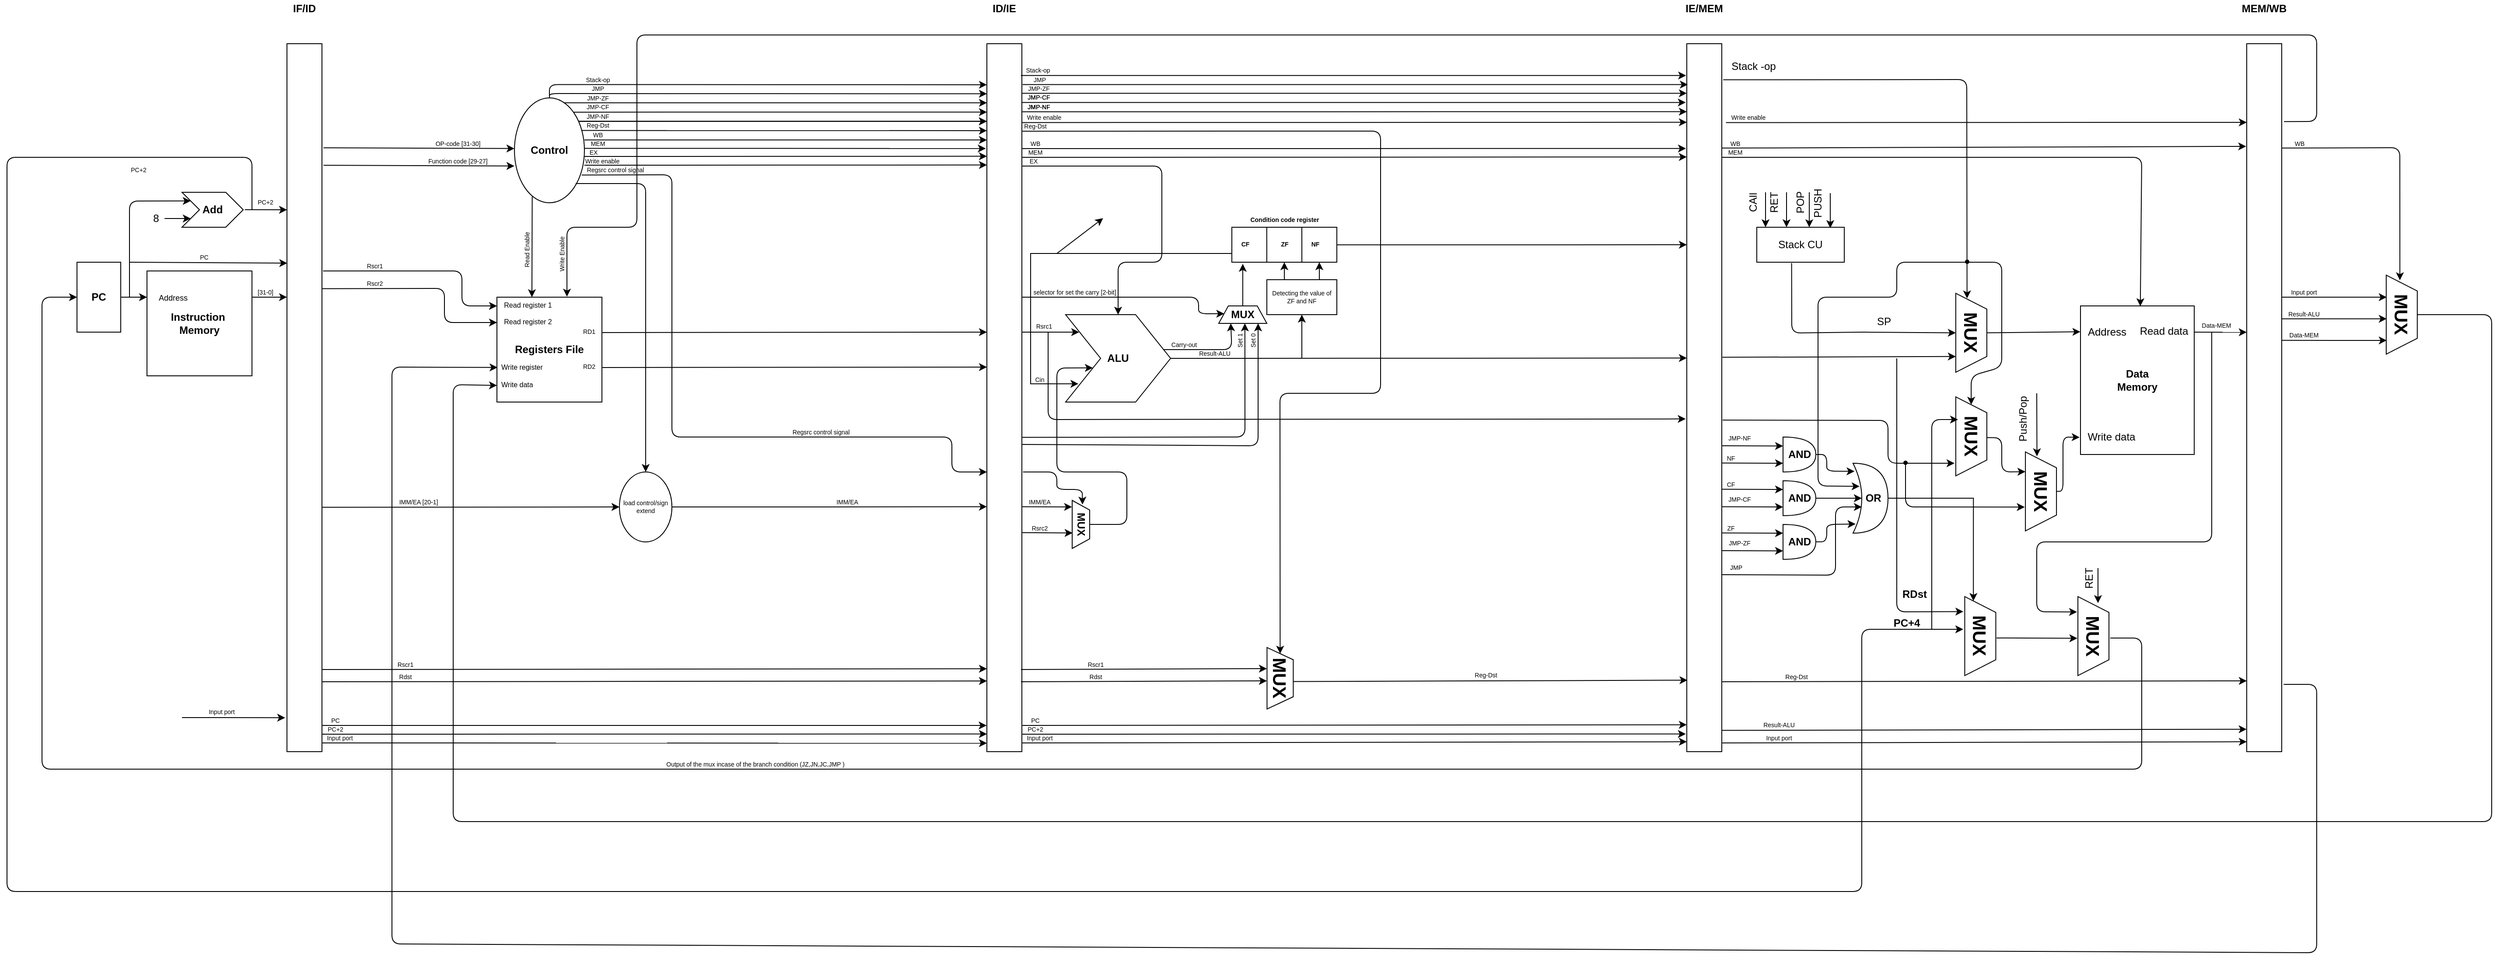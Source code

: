 <mxfile version="12.9.7" type="github">
  <diagram id="1rv1xOvbKvWyrppsMtNo" name="Page-1">
    <mxGraphModel dx="3457" dy="1771" grid="1" gridSize="10" guides="1" tooltips="1" connect="1" arrows="1" fold="1" page="1" pageScale="1" pageWidth="3300" pageHeight="4681" background="#ffffff" math="0" shadow="0">
      <root>
        <mxCell id="0" />
        <mxCell id="1" parent="0" />
        <mxCell id="djSDpx1OMvx2S-5FDEnU-72" value="&lt;b style=&quot;white-space: normal&quot;&gt;Data&lt;br&gt;Memory&lt;/b&gt;" style="rounded=0;whiteSpace=wrap;html=1;" vertex="1" parent="1">
          <mxGeometry x="2690" y="1930" width="130" height="170" as="geometry" />
        </mxCell>
        <mxCell id="4u6Bk__YJ9N9gN4nhSER-258" style="edgeStyle=orthogonalEdgeStyle;rounded=0;orthogonalLoop=1;jettySize=auto;html=1;fontSize=7;entryX=0.122;entryY=0.791;entryDx=0;entryDy=0;entryPerimeter=0;" parent="1" source="4u6Bk__YJ9N9gN4nhSER-208" target="4u6Bk__YJ9N9gN4nhSER-38" edge="1">
          <mxGeometry relative="1" as="geometry">
            <mxPoint x="1520" y="2020" as="targetPoint" />
            <Array as="points">
              <mxPoint x="1490" y="1870" />
              <mxPoint x="1490" y="2019" />
            </Array>
          </mxGeometry>
        </mxCell>
        <mxCell id="4u6Bk__YJ9N9gN4nhSER-208" value="" style="rounded=0;whiteSpace=wrap;html=1;" parent="1" vertex="1">
          <mxGeometry x="1720" y="1840" width="120" height="40" as="geometry" />
        </mxCell>
        <mxCell id="4u6Bk__YJ9N9gN4nhSER-4" value="&lt;b&gt;PC&lt;/b&gt;" style="rounded=0;whiteSpace=wrap;html=1;" parent="1" vertex="1">
          <mxGeometry x="400" y="1880" width="50" height="80" as="geometry" />
        </mxCell>
        <mxCell id="4u6Bk__YJ9N9gN4nhSER-5" value="&lt;b&gt;Instruction&amp;nbsp;&lt;br&gt;Memory&lt;/b&gt;" style="whiteSpace=wrap;html=1;aspect=fixed;" parent="1" vertex="1">
          <mxGeometry x="480" y="1890" width="120" height="120" as="geometry" />
        </mxCell>
        <mxCell id="4u6Bk__YJ9N9gN4nhSER-8" value="" style="endArrow=classic;html=1;entryX=0;entryY=0.25;entryDx=0;entryDy=0;" parent="1" target="4u6Bk__YJ9N9gN4nhSER-5" edge="1">
          <mxGeometry width="50" height="50" relative="1" as="geometry">
            <mxPoint x="450" y="1920" as="sourcePoint" />
            <mxPoint x="500" y="1870" as="targetPoint" />
          </mxGeometry>
        </mxCell>
        <mxCell id="4u6Bk__YJ9N9gN4nhSER-9" value="&lt;font style=&quot;font-size: 9px&quot;&gt;Address&lt;/font&gt;" style="text;html=1;strokeColor=none;fillColor=none;align=center;verticalAlign=middle;whiteSpace=wrap;rounded=0;" parent="1" vertex="1">
          <mxGeometry x="490" y="1912.5" width="40" height="15" as="geometry" />
        </mxCell>
        <mxCell id="4u6Bk__YJ9N9gN4nhSER-11" value="&lt;b&gt;Add&lt;/b&gt;" style="shape=step;perimeter=stepPerimeter;whiteSpace=wrap;html=1;fixedSize=1;" parent="1" vertex="1">
          <mxGeometry x="520" y="1800" width="70" height="40" as="geometry" />
        </mxCell>
        <mxCell id="4u6Bk__YJ9N9gN4nhSER-13" value="8" style="text;html=1;align=center;verticalAlign=middle;resizable=0;points=[];autosize=1;" parent="1" vertex="1">
          <mxGeometry x="480" y="1820" width="20" height="20" as="geometry" />
        </mxCell>
        <mxCell id="4u6Bk__YJ9N9gN4nhSER-14" value="" style="endArrow=classic;html=1;" parent="1" edge="1">
          <mxGeometry width="50" height="50" relative="1" as="geometry">
            <mxPoint x="500" y="1830" as="sourcePoint" />
            <mxPoint x="530" y="1830" as="targetPoint" />
          </mxGeometry>
        </mxCell>
        <mxCell id="4u6Bk__YJ9N9gN4nhSER-16" value="" style="endArrow=classic;html=1;entryX=0.142;entryY=0.248;entryDx=0;entryDy=0;entryPerimeter=0;" parent="1" target="4u6Bk__YJ9N9gN4nhSER-11" edge="1">
          <mxGeometry width="50" height="50" relative="1" as="geometry">
            <mxPoint x="460" y="1920" as="sourcePoint" />
            <mxPoint x="528.82" y="1810.08" as="targetPoint" />
            <Array as="points">
              <mxPoint x="460" y="1810" />
            </Array>
          </mxGeometry>
        </mxCell>
        <mxCell id="4u6Bk__YJ9N9gN4nhSER-18" value="" style="rounded=0;whiteSpace=wrap;html=1;" parent="1" vertex="1">
          <mxGeometry x="640" y="1630" width="40" height="810" as="geometry" />
        </mxCell>
        <mxCell id="4u6Bk__YJ9N9gN4nhSER-19" value="" style="endArrow=classic;html=1;exitX=1.025;exitY=0.497;exitDx=0;exitDy=0;exitPerimeter=0;" parent="1" source="4u6Bk__YJ9N9gN4nhSER-11" edge="1">
          <mxGeometry width="50" height="50" relative="1" as="geometry">
            <mxPoint x="600" y="1820" as="sourcePoint" />
            <mxPoint x="640" y="1820" as="targetPoint" />
          </mxGeometry>
        </mxCell>
        <mxCell id="4u6Bk__YJ9N9gN4nhSER-24" value="&lt;b&gt;IF/ID&lt;/b&gt;" style="text;html=1;strokeColor=none;fillColor=none;align=center;verticalAlign=middle;whiteSpace=wrap;rounded=0;" parent="1" vertex="1">
          <mxGeometry x="640" y="1580" width="40" height="20" as="geometry" />
        </mxCell>
        <mxCell id="4u6Bk__YJ9N9gN4nhSER-25" value="&lt;b&gt;Registers File&lt;/b&gt;" style="whiteSpace=wrap;html=1;aspect=fixed;" parent="1" vertex="1">
          <mxGeometry x="880" y="1920" width="120" height="120" as="geometry" />
        </mxCell>
        <mxCell id="4u6Bk__YJ9N9gN4nhSER-28" value="&lt;h1&gt;&lt;span style=&quot;font-weight: normal&quot;&gt;&lt;font style=&quot;font-size: 8px&quot;&gt;Write register&amp;nbsp;&lt;/font&gt;&lt;/span&gt;&lt;/h1&gt;" style="text;html=1;strokeColor=none;fillColor=none;spacing=5;spacingTop=-20;whiteSpace=wrap;overflow=hidden;rounded=0;" parent="1" vertex="1">
          <mxGeometry x="880" y="1975" width="70" height="30" as="geometry" />
        </mxCell>
        <mxCell id="4u6Bk__YJ9N9gN4nhSER-29" value="&lt;h1&gt;&lt;span style=&quot;font-weight: normal&quot;&gt;&lt;font style=&quot;font-size: 8px&quot;&gt;Write data&lt;/font&gt;&lt;/span&gt;&lt;/h1&gt;" style="text;html=1;strokeColor=none;fillColor=none;spacing=5;spacingTop=-20;whiteSpace=wrap;overflow=hidden;rounded=0;" parent="1" vertex="1">
          <mxGeometry x="880" y="1995" width="70" height="30" as="geometry" />
        </mxCell>
        <mxCell id="4u6Bk__YJ9N9gN4nhSER-30" value="" style="rounded=0;whiteSpace=wrap;html=1;" parent="1" vertex="1">
          <mxGeometry x="1440" y="1630" width="40" height="810" as="geometry" />
        </mxCell>
        <mxCell id="4u6Bk__YJ9N9gN4nhSER-31" value="" style="rounded=0;whiteSpace=wrap;html=1;" parent="1" vertex="1">
          <mxGeometry x="2240" y="1630" width="40" height="810" as="geometry" />
        </mxCell>
        <mxCell id="4u6Bk__YJ9N9gN4nhSER-32" value="" style="rounded=0;whiteSpace=wrap;html=1;" parent="1" vertex="1">
          <mxGeometry x="2880" y="1630" width="40" height="810" as="geometry" />
        </mxCell>
        <mxCell id="4u6Bk__YJ9N9gN4nhSER-38" value="&lt;b&gt;ALU&lt;/b&gt;" style="shape=step;perimeter=stepPerimeter;whiteSpace=wrap;html=1;fixedSize=1;size=40;align=center;" parent="1" vertex="1">
          <mxGeometry x="1530" y="1940" width="120" height="100" as="geometry" />
        </mxCell>
        <mxCell id="4u6Bk__YJ9N9gN4nhSER-40" value="" style="endArrow=classic;html=1;fontSize=7;exitX=0.951;exitY=0.287;exitDx=0;exitDy=0;exitPerimeter=0;entryX=0.184;entryY=0.691;entryDx=0;entryDy=0;entryPerimeter=0;" parent="1" source="4u6Bk__YJ9N9gN4nhSER-39" edge="1">
          <mxGeometry width="50" height="50" relative="1" as="geometry">
            <mxPoint x="1520" y="1870" as="sourcePoint" />
            <mxPoint x="1572.88" y="1829.64" as="targetPoint" />
          </mxGeometry>
        </mxCell>
        <mxCell id="4u6Bk__YJ9N9gN4nhSER-43" value="&lt;font style=&quot;font-size: 12px&quot;&gt;&lt;b&gt;Control&lt;/b&gt;&lt;/font&gt;" style="ellipse;whiteSpace=wrap;html=1;fontSize=7;" parent="1" vertex="1">
          <mxGeometry x="900" y="1692" width="80" height="120" as="geometry" />
        </mxCell>
        <mxCell id="4u6Bk__YJ9N9gN4nhSER-44" value="&lt;b&gt;ID/IE&lt;/b&gt;" style="text;html=1;strokeColor=none;fillColor=none;align=center;verticalAlign=middle;whiteSpace=wrap;rounded=0;" parent="1" vertex="1">
          <mxGeometry x="1440" y="1580" width="40" height="20" as="geometry" />
        </mxCell>
        <mxCell id="4u6Bk__YJ9N9gN4nhSER-49" value="PC+2" style="text;html=1;align=center;verticalAlign=middle;resizable=0;points=[];autosize=1;fontSize=7;" parent="1" vertex="1">
          <mxGeometry x="680" y="2410" width="30" height="10" as="geometry" />
        </mxCell>
        <mxCell id="4u6Bk__YJ9N9gN4nhSER-50" value="PC" style="text;html=1;align=center;verticalAlign=middle;resizable=0;points=[];autosize=1;fontSize=7;" parent="1" vertex="1">
          <mxGeometry x="680" y="2400" width="30" height="10" as="geometry" />
        </mxCell>
        <mxCell id="4u6Bk__YJ9N9gN4nhSER-51" value="PC+2" style="text;html=1;align=center;verticalAlign=middle;resizable=0;points=[];autosize=1;fontSize=7;" parent="1" vertex="1">
          <mxGeometry x="1480" y="2410" width="30" height="10" as="geometry" />
        </mxCell>
        <mxCell id="4u6Bk__YJ9N9gN4nhSER-52" value="PC" style="text;html=1;align=center;verticalAlign=middle;resizable=0;points=[];autosize=1;fontSize=7;" parent="1" vertex="1">
          <mxGeometry x="1480" y="2400" width="30" height="10" as="geometry" />
        </mxCell>
        <mxCell id="4u6Bk__YJ9N9gN4nhSER-59" value="EX" style="text;html=1;align=center;verticalAlign=middle;resizable=0;points=[];autosize=1;fontSize=7;" parent="1" vertex="1">
          <mxGeometry x="980" y="1750" width="20" height="10" as="geometry" />
        </mxCell>
        <mxCell id="4u6Bk__YJ9N9gN4nhSER-60" value="&lt;b&gt;IE/MEM&lt;/b&gt;" style="text;html=1;strokeColor=none;fillColor=none;align=center;verticalAlign=middle;whiteSpace=wrap;rounded=0;" parent="1" vertex="1">
          <mxGeometry x="2240" y="1580" width="40" height="20" as="geometry" />
        </mxCell>
        <mxCell id="4u6Bk__YJ9N9gN4nhSER-61" value="&lt;b&gt;MEM/WB&lt;/b&gt;" style="text;html=1;strokeColor=none;fillColor=none;align=center;verticalAlign=middle;whiteSpace=wrap;rounded=0;" parent="1" vertex="1">
          <mxGeometry x="2880" y="1580" width="40" height="20" as="geometry" />
        </mxCell>
        <mxCell id="4u6Bk__YJ9N9gN4nhSER-62" value="MEM" style="text;html=1;align=center;verticalAlign=middle;resizable=0;points=[];autosize=1;fontSize=7;" parent="1" vertex="1">
          <mxGeometry x="980" y="1740" width="30" height="10" as="geometry" />
        </mxCell>
        <mxCell id="4u6Bk__YJ9N9gN4nhSER-63" value="WB" style="text;html=1;align=center;verticalAlign=middle;resizable=0;points=[];autosize=1;fontSize=7;" parent="1" vertex="1">
          <mxGeometry x="980" y="1730" width="30" height="10" as="geometry" />
        </mxCell>
        <mxCell id="4u6Bk__YJ9N9gN4nhSER-71" value="WB" style="text;html=1;align=center;verticalAlign=middle;resizable=0;points=[];autosize=1;fontSize=7;" parent="1" vertex="1">
          <mxGeometry x="1480" y="1740" width="30" height="10" as="geometry" />
        </mxCell>
        <mxCell id="4u6Bk__YJ9N9gN4nhSER-72" value="MEM" style="text;html=1;align=center;verticalAlign=middle;resizable=0;points=[];autosize=1;fontSize=7;" parent="1" vertex="1">
          <mxGeometry x="1480" y="1750" width="30" height="10" as="geometry" />
        </mxCell>
        <mxCell id="4u6Bk__YJ9N9gN4nhSER-74" value="WB" style="text;html=1;align=center;verticalAlign=middle;resizable=0;points=[];autosize=1;fontSize=7;" parent="1" vertex="1">
          <mxGeometry x="2280" y="1740" width="30" height="10" as="geometry" />
        </mxCell>
        <mxCell id="4u6Bk__YJ9N9gN4nhSER-77" value="OP-code [31-30]" style="text;html=1;align=center;verticalAlign=middle;resizable=0;points=[];autosize=1;fontSize=7;" parent="1" vertex="1">
          <mxGeometry x="800" y="1740" width="70" height="10" as="geometry" />
        </mxCell>
        <mxCell id="4u6Bk__YJ9N9gN4nhSER-92" value="" style="endArrow=classic;html=1;fontSize=7;exitX=0.999;exitY=0.481;exitDx=0;exitDy=0;exitPerimeter=0;entryX=-0.032;entryY=0.148;entryDx=0;entryDy=0;entryPerimeter=0;" parent="1" source="4u6Bk__YJ9N9gN4nhSER-43" target="4u6Bk__YJ9N9gN4nhSER-30" edge="1">
          <mxGeometry width="50" height="50" relative="1" as="geometry">
            <mxPoint x="862" y="1750" as="sourcePoint" />
            <mxPoint x="1430" y="1750" as="targetPoint" />
          </mxGeometry>
        </mxCell>
        <mxCell id="4u6Bk__YJ9N9gN4nhSER-93" value="" style="endArrow=classic;html=1;fontSize=7;entryX=0;entryY=0.159;entryDx=0;entryDy=0;entryPerimeter=0;" parent="1" target="4u6Bk__YJ9N9gN4nhSER-30" edge="1">
          <mxGeometry width="50" height="50" relative="1" as="geometry">
            <mxPoint x="980" y="1759" as="sourcePoint" />
            <mxPoint x="1430" y="1759" as="targetPoint" />
          </mxGeometry>
        </mxCell>
        <mxCell id="4u6Bk__YJ9N9gN4nhSER-94" value="" style="endArrow=classic;html=1;fontSize=7;entryX=0;entryY=0.136;entryDx=0;entryDy=0;entryPerimeter=0;exitX=1;exitY=0.401;exitDx=0;exitDy=0;exitPerimeter=0;" parent="1" source="4u6Bk__YJ9N9gN4nhSER-43" target="4u6Bk__YJ9N9gN4nhSER-30" edge="1">
          <mxGeometry width="50" height="50" relative="1" as="geometry">
            <mxPoint x="1010" y="1740" as="sourcePoint" />
            <mxPoint x="1430" y="1740" as="targetPoint" />
          </mxGeometry>
        </mxCell>
        <mxCell id="4u6Bk__YJ9N9gN4nhSER-96" value="" style="endArrow=classic;html=1;fontSize=7;exitX=1.043;exitY=0.147;exitDx=0;exitDy=0;entryX=0;entryY=0.483;entryDx=0;entryDy=0;entryPerimeter=0;exitPerimeter=0;" parent="1" source="4u6Bk__YJ9N9gN4nhSER-18" target="4u6Bk__YJ9N9gN4nhSER-43" edge="1">
          <mxGeometry width="50" height="50" relative="1" as="geometry">
            <mxPoint x="720" y="1780" as="sourcePoint" />
            <mxPoint x="770" y="1730" as="targetPoint" />
          </mxGeometry>
        </mxCell>
        <mxCell id="4u6Bk__YJ9N9gN4nhSER-97" value="" style="endArrow=classic;html=1;fontSize=7;entryX=-0.008;entryY=0.963;entryDx=0;entryDy=0;entryPerimeter=0;" parent="1" target="4u6Bk__YJ9N9gN4nhSER-30" edge="1">
          <mxGeometry width="50" height="50" relative="1" as="geometry">
            <mxPoint x="680" y="2410" as="sourcePoint" />
            <mxPoint x="1430" y="2410" as="targetPoint" />
          </mxGeometry>
        </mxCell>
        <mxCell id="4u6Bk__YJ9N9gN4nhSER-98" value="" style="endArrow=classic;html=1;fontSize=7;entryX=0;entryY=0.975;entryDx=0;entryDy=0;entryPerimeter=0;" parent="1" target="4u6Bk__YJ9N9gN4nhSER-30" edge="1">
          <mxGeometry width="50" height="50" relative="1" as="geometry">
            <mxPoint x="680" y="2420" as="sourcePoint" />
            <mxPoint x="1430" y="2420" as="targetPoint" />
          </mxGeometry>
        </mxCell>
        <mxCell id="4u6Bk__YJ9N9gN4nhSER-101" value="" style="endArrow=classic;html=1;fontSize=7;entryX=0;entryY=0.962;entryDx=0;entryDy=0;entryPerimeter=0;" parent="1" target="4u6Bk__YJ9N9gN4nhSER-31" edge="1">
          <mxGeometry width="50" height="50" relative="1" as="geometry">
            <mxPoint x="1480" y="2410" as="sourcePoint" />
            <mxPoint x="2230" y="2409" as="targetPoint" />
          </mxGeometry>
        </mxCell>
        <mxCell id="4u6Bk__YJ9N9gN4nhSER-102" value="" style="endArrow=classic;html=1;fontSize=7;entryX=-0.028;entryY=0.975;entryDx=0;entryDy=0;entryPerimeter=0;" parent="1" target="4u6Bk__YJ9N9gN4nhSER-31" edge="1">
          <mxGeometry width="50" height="50" relative="1" as="geometry">
            <mxPoint x="1480" y="2420" as="sourcePoint" />
            <mxPoint x="2230" y="2420" as="targetPoint" />
          </mxGeometry>
        </mxCell>
        <mxCell id="4u6Bk__YJ9N9gN4nhSER-103" value="" style="endArrow=classic;html=1;fontSize=7;entryX=-0.025;entryY=0.148;entryDx=0;entryDy=0;entryPerimeter=0;" parent="1" target="4u6Bk__YJ9N9gN4nhSER-31" edge="1">
          <mxGeometry width="50" height="50" relative="1" as="geometry">
            <mxPoint x="1480" y="1750.0" as="sourcePoint" />
            <mxPoint x="2234" y="1750" as="targetPoint" />
          </mxGeometry>
        </mxCell>
        <mxCell id="4u6Bk__YJ9N9gN4nhSER-104" value="" style="endArrow=classic;html=1;fontSize=7;entryX=0;entryY=0.16;entryDx=0;entryDy=0;entryPerimeter=0;" parent="1" target="4u6Bk__YJ9N9gN4nhSER-31" edge="1">
          <mxGeometry width="50" height="50" relative="1" as="geometry">
            <mxPoint x="1480" y="1760" as="sourcePoint" />
            <mxPoint x="2230" y="1760" as="targetPoint" />
          </mxGeometry>
        </mxCell>
        <mxCell id="4u6Bk__YJ9N9gN4nhSER-106" value="" style="endArrow=classic;html=1;fontSize=7;entryX=0.5;entryY=0;entryDx=0;entryDy=0;" parent="1" target="4u6Bk__YJ9N9gN4nhSER-38" edge="1">
          <mxGeometry width="50" height="50" relative="1" as="geometry">
            <mxPoint x="1480" y="1770" as="sourcePoint" />
            <mxPoint x="1674.88" y="1770" as="targetPoint" />
            <Array as="points">
              <mxPoint x="1640" y="1770" />
              <mxPoint x="1640" y="1880" />
              <mxPoint x="1590" y="1880" />
            </Array>
          </mxGeometry>
        </mxCell>
        <mxCell id="4u6Bk__YJ9N9gN4nhSER-107" value="EX" style="text;html=1;align=center;verticalAlign=middle;resizable=0;points=[];autosize=1;fontSize=7;" parent="1" vertex="1">
          <mxGeometry x="1483" y="1760" width="20" height="10" as="geometry" />
        </mxCell>
        <mxCell id="4u6Bk__YJ9N9gN4nhSER-109" value="" style="endArrow=classic;html=1;fontSize=7;entryX=-0.015;entryY=0.145;entryDx=0;entryDy=0;entryPerimeter=0;" parent="1" target="4u6Bk__YJ9N9gN4nhSER-32" edge="1">
          <mxGeometry width="50" height="50" relative="1" as="geometry">
            <mxPoint x="2280" y="1749.43" as="sourcePoint" />
            <mxPoint x="2870" y="1748" as="targetPoint" />
          </mxGeometry>
        </mxCell>
        <mxCell id="4u6Bk__YJ9N9gN4nhSER-111" value="" style="endArrow=classic;html=1;fontSize=7;entryX=0.526;entryY=0.002;entryDx=0;entryDy=0;entryPerimeter=0;" parent="1" target="djSDpx1OMvx2S-5FDEnU-72" edge="1">
          <mxGeometry width="50" height="50" relative="1" as="geometry">
            <mxPoint x="2280" y="1760.0" as="sourcePoint" />
            <mxPoint x="2690" y="1920" as="targetPoint" />
            <Array as="points">
              <mxPoint x="2760" y="1760" />
            </Array>
          </mxGeometry>
        </mxCell>
        <mxCell id="4u6Bk__YJ9N9gN4nhSER-112" value="MEM" style="text;html=1;align=center;verticalAlign=middle;resizable=0;points=[];autosize=1;fontSize=7;" parent="1" vertex="1">
          <mxGeometry x="2280" y="1750" width="30" height="10" as="geometry" />
        </mxCell>
        <mxCell id="4u6Bk__YJ9N9gN4nhSER-113" value="" style="endArrow=classic;html=1;fontSize=7;entryX=0.065;entryY=0.56;entryDx=0;entryDy=0;entryPerimeter=0;" parent="1" target="4u6Bk__YJ9N9gN4nhSER-241" edge="1">
          <mxGeometry width="50" height="50" relative="1" as="geometry">
            <mxPoint x="2920" y="1749.43" as="sourcePoint" />
            <mxPoint x="3040" y="1890" as="targetPoint" />
            <Array as="points">
              <mxPoint x="3055" y="1749" />
            </Array>
          </mxGeometry>
        </mxCell>
        <mxCell id="4u6Bk__YJ9N9gN4nhSER-114" value="WB" style="text;html=1;align=center;verticalAlign=middle;resizable=0;points=[];autosize=1;fontSize=7;" parent="1" vertex="1">
          <mxGeometry x="2925" y="1740" width="30" height="10" as="geometry" />
        </mxCell>
        <mxCell id="4u6Bk__YJ9N9gN4nhSER-116" value="&lt;b&gt;&lt;font style=&quot;font-size: 12px&quot;&gt;AND&lt;/font&gt;&lt;/b&gt;" style="shape=or;whiteSpace=wrap;html=1;fontSize=7;" parent="1" vertex="1">
          <mxGeometry x="2350" y="2080" width="37.5" height="40" as="geometry" />
        </mxCell>
        <mxCell id="4u6Bk__YJ9N9gN4nhSER-117" value="" style="endArrow=classic;html=1;fontSize=7;exitX=1;exitY=0.25;exitDx=0;exitDy=0;entryX=0;entryY=0.358;entryDx=0;entryDy=0;entryPerimeter=0;" parent="1" source="4u6Bk__YJ9N9gN4nhSER-5" target="4u6Bk__YJ9N9gN4nhSER-18" edge="1">
          <mxGeometry width="50" height="50" relative="1" as="geometry">
            <mxPoint x="610" y="1920" as="sourcePoint" />
            <mxPoint x="630" y="1920" as="targetPoint" />
          </mxGeometry>
        </mxCell>
        <mxCell id="4u6Bk__YJ9N9gN4nhSER-126" value="" style="endArrow=classic;html=1;fontSize=7;entryX=0;entryY=0.988;entryDx=0;entryDy=0;entryPerimeter=0;" parent="1" target="4u6Bk__YJ9N9gN4nhSER-30" edge="1">
          <mxGeometry width="50" height="50" relative="1" as="geometry">
            <mxPoint x="680" y="2430" as="sourcePoint" />
            <mxPoint x="1430.69" y="2430" as="targetPoint" />
          </mxGeometry>
        </mxCell>
        <mxCell id="4u6Bk__YJ9N9gN4nhSER-127" value="Input port" style="text;html=1;align=center;verticalAlign=middle;resizable=0;points=[];autosize=1;fontSize=7;" parent="1" vertex="1">
          <mxGeometry x="675" y="2420" width="50" height="10" as="geometry" />
        </mxCell>
        <mxCell id="4u6Bk__YJ9N9gN4nhSER-128" value="Input port" style="text;html=1;align=center;verticalAlign=middle;resizable=0;points=[];autosize=1;fontSize=7;" parent="1" vertex="1">
          <mxGeometry x="1475" y="2420" width="50" height="10" as="geometry" />
        </mxCell>
        <mxCell id="4u6Bk__YJ9N9gN4nhSER-129" value="" style="endArrow=classic;html=1;fontSize=7;entryX=0;entryY=0.986;entryDx=0;entryDy=0;entryPerimeter=0;" parent="1" target="4u6Bk__YJ9N9gN4nhSER-31" edge="1">
          <mxGeometry width="50" height="50" relative="1" as="geometry">
            <mxPoint x="1480" y="2430" as="sourcePoint" />
            <mxPoint x="2230" y="2429" as="targetPoint" />
          </mxGeometry>
        </mxCell>
        <mxCell id="4u6Bk__YJ9N9gN4nhSER-130" value="Input port" style="text;html=1;align=center;verticalAlign=middle;resizable=0;points=[];autosize=1;fontSize=7;" parent="1" vertex="1">
          <mxGeometry x="2320" y="2420" width="50" height="10" as="geometry" />
        </mxCell>
        <mxCell id="4u6Bk__YJ9N9gN4nhSER-131" value="" style="endArrow=classic;html=1;fontSize=7;entryX=0;entryY=0.986;entryDx=0;entryDy=0;entryPerimeter=0;" parent="1" target="4u6Bk__YJ9N9gN4nhSER-32" edge="1">
          <mxGeometry width="50" height="50" relative="1" as="geometry">
            <mxPoint x="2280.12" y="2430" as="sourcePoint" />
            <mxPoint x="2870" y="2429" as="targetPoint" />
          </mxGeometry>
        </mxCell>
        <mxCell id="4u6Bk__YJ9N9gN4nhSER-132" value="Input port" style="text;html=1;align=center;verticalAlign=middle;resizable=0;points=[];autosize=1;fontSize=7;" parent="1" vertex="1">
          <mxGeometry x="2920" y="1910" width="50" height="10" as="geometry" />
        </mxCell>
        <mxCell id="4u6Bk__YJ9N9gN4nhSER-133" value="" style="endArrow=classic;html=1;fontSize=7;entryX=0.279;entryY=0.985;entryDx=0;entryDy=0;entryPerimeter=0;" parent="1" target="4u6Bk__YJ9N9gN4nhSER-241" edge="1">
          <mxGeometry width="50" height="50" relative="1" as="geometry">
            <mxPoint x="2920" y="1920.0" as="sourcePoint" />
            <mxPoint x="3020" y="1920" as="targetPoint" />
          </mxGeometry>
        </mxCell>
        <mxCell id="4u6Bk__YJ9N9gN4nhSER-134" value="&lt;b&gt;&lt;font style=&quot;font-size: 12px&quot;&gt;AND&lt;/font&gt;&lt;/b&gt;" style="shape=or;whiteSpace=wrap;html=1;fontSize=7;" parent="1" vertex="1">
          <mxGeometry x="2350" y="2130" width="37.5" height="40" as="geometry" />
        </mxCell>
        <mxCell id="4u6Bk__YJ9N9gN4nhSER-135" value="&lt;b&gt;&lt;font style=&quot;font-size: 12px&quot;&gt;AND&lt;/font&gt;&lt;/b&gt;" style="shape=or;whiteSpace=wrap;html=1;fontSize=7;" parent="1" vertex="1">
          <mxGeometry x="2350" y="2180" width="37.5" height="40" as="geometry" />
        </mxCell>
        <mxCell id="4u6Bk__YJ9N9gN4nhSER-187" style="edgeStyle=orthogonalEdgeStyle;rounded=0;orthogonalLoop=1;jettySize=auto;html=1;fontSize=7;entryX=0;entryY=0.75;entryDx=0;entryDy=0;" parent="1" source="4u6Bk__YJ9N9gN4nhSER-136" target="4u6Bk__YJ9N9gN4nhSER-186" edge="1">
          <mxGeometry relative="1" as="geometry">
            <mxPoint x="2560" y="2150" as="targetPoint" />
          </mxGeometry>
        </mxCell>
        <mxCell id="4u6Bk__YJ9N9gN4nhSER-136" value="&lt;b&gt;&lt;font style=&quot;font-size: 12px&quot;&gt;&amp;nbsp; OR&lt;/font&gt;&lt;/b&gt;" style="shape=xor;whiteSpace=wrap;html=1;fontSize=7;" parent="1" vertex="1">
          <mxGeometry x="2430" y="2110" width="40" height="80" as="geometry" />
        </mxCell>
        <mxCell id="4u6Bk__YJ9N9gN4nhSER-137" value="" style="endArrow=classic;html=1;fontSize=7;entryX=0.043;entryY=0.116;entryDx=0;entryDy=0;entryPerimeter=0;exitX=1;exitY=0.5;exitDx=0;exitDy=0;exitPerimeter=0;" parent="1" source="4u6Bk__YJ9N9gN4nhSER-116" target="4u6Bk__YJ9N9gN4nhSER-136" edge="1">
          <mxGeometry width="50" height="50" relative="1" as="geometry">
            <mxPoint x="2390" y="2100" as="sourcePoint" />
            <mxPoint x="2430" y="2080" as="targetPoint" />
            <Array as="points">
              <mxPoint x="2400" y="2100" />
              <mxPoint x="2400" y="2119" />
            </Array>
          </mxGeometry>
        </mxCell>
        <mxCell id="4u6Bk__YJ9N9gN4nhSER-138" value="" style="endArrow=classic;html=1;fontSize=7;exitX=1;exitY=0.5;exitDx=0;exitDy=0;exitPerimeter=0;entryX=0.25;entryY=0.5;entryDx=0;entryDy=0;entryPerimeter=0;" parent="1" source="4u6Bk__YJ9N9gN4nhSER-134" target="4u6Bk__YJ9N9gN4nhSER-136" edge="1">
          <mxGeometry width="50" height="50" relative="1" as="geometry">
            <mxPoint x="2380" y="2180" as="sourcePoint" />
            <mxPoint x="2430" y="2130" as="targetPoint" />
          </mxGeometry>
        </mxCell>
        <mxCell id="4u6Bk__YJ9N9gN4nhSER-139" value="" style="endArrow=classic;html=1;fontSize=7;exitX=1;exitY=0.5;exitDx=0;exitDy=0;exitPerimeter=0;entryX=0.072;entryY=0.869;entryDx=0;entryDy=0;entryPerimeter=0;" parent="1" target="4u6Bk__YJ9N9gN4nhSER-136" edge="1">
          <mxGeometry width="50" height="50" relative="1" as="geometry">
            <mxPoint x="2387.5" y="2199.86" as="sourcePoint" />
            <mxPoint x="2440" y="2199.86" as="targetPoint" />
            <Array as="points">
              <mxPoint x="2400" y="2200" />
              <mxPoint x="2400" y="2180" />
            </Array>
          </mxGeometry>
        </mxCell>
        <mxCell id="4u6Bk__YJ9N9gN4nhSER-150" value="" style="endArrow=classic;html=1;fontSize=7;exitX=1.003;exitY=0.691;exitDx=0;exitDy=0;exitPerimeter=0;entryX=0;entryY=0.25;entryDx=0;entryDy=0;entryPerimeter=0;" parent="1" source="4u6Bk__YJ9N9gN4nhSER-31" target="4u6Bk__YJ9N9gN4nhSER-135" edge="1">
          <mxGeometry width="50" height="50" relative="1" as="geometry">
            <mxPoint x="2310" y="2190" as="sourcePoint" />
            <mxPoint x="2360" y="2180" as="targetPoint" />
          </mxGeometry>
        </mxCell>
        <mxCell id="4u6Bk__YJ9N9gN4nhSER-152" value="ZF" style="text;html=1;align=center;verticalAlign=middle;resizable=0;points=[];autosize=1;fontSize=7;" parent="1" vertex="1">
          <mxGeometry x="2280" y="2180" width="20" height="10" as="geometry" />
        </mxCell>
        <mxCell id="4u6Bk__YJ9N9gN4nhSER-153" value="CF" style="text;html=1;align=center;verticalAlign=middle;resizable=0;points=[];autosize=1;fontSize=7;" parent="1" vertex="1">
          <mxGeometry x="2280" y="2130" width="20" height="10" as="geometry" />
        </mxCell>
        <mxCell id="4u6Bk__YJ9N9gN4nhSER-154" value="" style="endArrow=classic;html=1;fontSize=7;exitX=1.003;exitY=0.691;exitDx=0;exitDy=0;exitPerimeter=0;entryX=0;entryY=0.25;entryDx=0;entryDy=0;entryPerimeter=0;" parent="1" target="4u6Bk__YJ9N9gN4nhSER-134" edge="1">
          <mxGeometry width="50" height="50" relative="1" as="geometry">
            <mxPoint x="2280.18" y="2139.71" as="sourcePoint" />
            <mxPoint x="2320.06" y="2140" as="targetPoint" />
          </mxGeometry>
        </mxCell>
        <mxCell id="4u6Bk__YJ9N9gN4nhSER-155" value="" style="endArrow=classic;html=1;fontSize=7;exitX=1.003;exitY=0.691;exitDx=0;exitDy=0;exitPerimeter=0;entryX=0;entryY=0.75;entryDx=0;entryDy=0;entryPerimeter=0;" parent="1" target="4u6Bk__YJ9N9gN4nhSER-116" edge="1">
          <mxGeometry width="50" height="50" relative="1" as="geometry">
            <mxPoint x="2280" y="2109.71" as="sourcePoint" />
            <mxPoint x="2319.88" y="2110" as="targetPoint" />
          </mxGeometry>
        </mxCell>
        <mxCell id="4u6Bk__YJ9N9gN4nhSER-156" value="NF" style="text;html=1;align=center;verticalAlign=middle;resizable=0;points=[];autosize=1;fontSize=7;" parent="1" vertex="1">
          <mxGeometry x="2280.0" y="2100" width="20" height="10" as="geometry" />
        </mxCell>
        <mxCell id="4u6Bk__YJ9N9gN4nhSER-186" value="&lt;b&gt;&lt;font style=&quot;font-size: 21px&quot;&gt;MUX&lt;/font&gt;&lt;/b&gt;" style="shape=trapezoid;perimeter=trapezoidPerimeter;whiteSpace=wrap;html=1;rotation=90;" parent="1" vertex="1">
          <mxGeometry x="2530.25" y="2290" width="90.41" height="35.5" as="geometry" />
        </mxCell>
        <mxCell id="4u6Bk__YJ9N9gN4nhSER-193" value="" style="endArrow=classic;html=1;fontSize=7;exitX=1;exitY=0.346;exitDx=0;exitDy=0;exitPerimeter=0;entryX=0;entryY=0.242;entryDx=0;entryDy=0;entryPerimeter=0;" parent="1" source="4u6Bk__YJ9N9gN4nhSER-18" target="4u6Bk__YJ9N9gN4nhSER-25" edge="1">
          <mxGeometry width="50" height="50" relative="1" as="geometry">
            <mxPoint x="720" y="1910" as="sourcePoint" />
            <mxPoint x="870" y="1949" as="targetPoint" />
            <Array as="points">
              <mxPoint x="820" y="1910" />
              <mxPoint x="820" y="1949" />
            </Array>
          </mxGeometry>
        </mxCell>
        <mxCell id="4u6Bk__YJ9N9gN4nhSER-194" value="&lt;b&gt;&lt;font style=&quot;font-size: 12px&quot;&gt;RDst&lt;/font&gt;&lt;/b&gt;" style="text;html=1;align=center;verticalAlign=middle;resizable=0;points=[];autosize=1;fontSize=7;" parent="1" vertex="1">
          <mxGeometry x="2480" y="2250" width="40" height="20" as="geometry" />
        </mxCell>
        <mxCell id="4u6Bk__YJ9N9gN4nhSER-197" value="" style="endArrow=classic;html=1;fontSize=7;exitX=1;exitY=0.346;exitDx=0;exitDy=0;exitPerimeter=0;entryX=0;entryY=0.6;entryDx=0;entryDy=0;entryPerimeter=0;" parent="1" target="4u6Bk__YJ9N9gN4nhSER-283" edge="1">
          <mxGeometry width="50" height="50" relative="1" as="geometry">
            <mxPoint x="681.33" y="1889.94" as="sourcePoint" />
            <mxPoint x="870" y="1930" as="targetPoint" />
            <Array as="points">
              <mxPoint x="840" y="1890" />
              <mxPoint x="840" y="1930" />
            </Array>
          </mxGeometry>
        </mxCell>
        <mxCell id="4u6Bk__YJ9N9gN4nhSER-198" value="" style="endArrow=classic;startArrow=none;html=1;fontSize=7;entryX=0;entryY=0.5;entryDx=0;entryDy=0;startFill=0;" parent="1" target="4u6Bk__YJ9N9gN4nhSER-4" edge="1">
          <mxGeometry width="50" height="50" relative="1" as="geometry">
            <mxPoint x="2724" y="2310" as="sourcePoint" />
            <mxPoint x="360" y="1930" as="targetPoint" />
            <Array as="points">
              <mxPoint x="2760" y="2310" />
              <mxPoint x="2760" y="2460" />
              <mxPoint x="360" y="2460" />
              <mxPoint x="360" y="1920" />
            </Array>
          </mxGeometry>
        </mxCell>
        <mxCell id="4u6Bk__YJ9N9gN4nhSER-202" value="&lt;b&gt;&lt;font style=&quot;font-size: 12px&quot;&gt;PC+4&lt;/font&gt;&lt;/b&gt;" style="text;html=1;align=center;verticalAlign=middle;resizable=0;points=[];autosize=1;fontSize=7;" parent="1" vertex="1">
          <mxGeometry x="2466" y="2288" width="50" height="10" as="geometry" />
        </mxCell>
        <mxCell id="4u6Bk__YJ9N9gN4nhSER-203" value="" style="endArrow=classic;html=1;fontSize=7;entryX=0.008;entryY=0.31;entryDx=0;entryDy=0;entryPerimeter=0;" parent="1" target="4u6Bk__YJ9N9gN4nhSER-18" edge="1">
          <mxGeometry width="50" height="50" relative="1" as="geometry">
            <mxPoint x="460" y="1880" as="sourcePoint" />
            <mxPoint x="870" y="1850" as="targetPoint" />
          </mxGeometry>
        </mxCell>
        <mxCell id="4u6Bk__YJ9N9gN4nhSER-204" value="PC" style="text;html=1;align=center;verticalAlign=middle;resizable=0;points=[];autosize=1;fontSize=7;" parent="1" vertex="1">
          <mxGeometry x="530" y="1870" width="30" height="10" as="geometry" />
        </mxCell>
        <mxCell id="4u6Bk__YJ9N9gN4nhSER-205" value="PC+2" style="text;html=1;align=center;verticalAlign=middle;resizable=0;points=[];autosize=1;fontSize=7;" parent="1" vertex="1">
          <mxGeometry x="600" y="1807" width="30" height="10" as="geometry" />
        </mxCell>
        <mxCell id="4u6Bk__YJ9N9gN4nhSER-207" value="PC+2" style="text;html=1;align=center;verticalAlign=middle;resizable=0;points=[];autosize=1;fontSize=7;" parent="1" vertex="1">
          <mxGeometry x="455" y="1770" width="30" height="10" as="geometry" />
        </mxCell>
        <mxCell id="4u6Bk__YJ9N9gN4nhSER-210" value="" style="endArrow=none;html=1;fontSize=7;entryX=0.333;entryY=0.002;entryDx=0;entryDy=0;entryPerimeter=0;" parent="1" edge="1">
          <mxGeometry width="50" height="50" relative="1" as="geometry">
            <mxPoint x="1800.04" y="1879.92" as="sourcePoint" />
            <mxPoint x="1800" y="1840" as="targetPoint" />
          </mxGeometry>
        </mxCell>
        <mxCell id="4u6Bk__YJ9N9gN4nhSER-211" value="&lt;b&gt; Condition code register&lt;/b&gt;" style="text;html=1;align=center;verticalAlign=middle;resizable=0;points=[];autosize=1;fontSize=7;" parent="1" vertex="1">
          <mxGeometry x="1730" y="1827" width="100" height="10" as="geometry" />
        </mxCell>
        <mxCell id="4u6Bk__YJ9N9gN4nhSER-212" value="&lt;b&gt;CF&lt;/b&gt;" style="text;html=1;align=center;verticalAlign=middle;resizable=0;points=[];autosize=1;fontSize=7;" parent="1" vertex="1">
          <mxGeometry x="1720" y="1855" width="30" height="10" as="geometry" />
        </mxCell>
        <mxCell id="4u6Bk__YJ9N9gN4nhSER-215" value="&lt;b&gt;ZF&lt;/b&gt;" style="text;html=1;align=center;verticalAlign=middle;resizable=0;points=[];autosize=1;fontSize=7;" parent="1" vertex="1">
          <mxGeometry x="1770" y="1855" width="20" height="10" as="geometry" />
        </mxCell>
        <mxCell id="4u6Bk__YJ9N9gN4nhSER-216" value="&lt;b&gt;NF&lt;/b&gt;" style="text;html=1;align=center;verticalAlign=middle;resizable=0;points=[];autosize=1;fontSize=7;" parent="1" vertex="1">
          <mxGeometry x="1800" y="1855" width="30" height="10" as="geometry" />
        </mxCell>
        <mxCell id="4u6Bk__YJ9N9gN4nhSER-218" value="" style="endArrow=classic;html=1;fontSize=7;exitX=1;exitY=0.5;exitDx=0;exitDy=0;entryX=0;entryY=0.444;entryDx=0;entryDy=0;entryPerimeter=0;" parent="1" source="4u6Bk__YJ9N9gN4nhSER-38" target="4u6Bk__YJ9N9gN4nhSER-31" edge="1">
          <mxGeometry width="50" height="50" relative="1" as="geometry">
            <mxPoint x="1690" y="2020" as="sourcePoint" />
            <mxPoint x="2220" y="1990" as="targetPoint" />
            <Array as="points">
              <mxPoint x="1719" y="1990" />
            </Array>
          </mxGeometry>
        </mxCell>
        <mxCell id="4u6Bk__YJ9N9gN4nhSER-235" style="edgeStyle=orthogonalEdgeStyle;rounded=0;orthogonalLoop=1;jettySize=auto;html=1;fontSize=7;entryX=0.104;entryY=1.046;entryDx=0;entryDy=0;entryPerimeter=0;" parent="1" source="4u6Bk__YJ9N9gN4nhSER-220" target="4u6Bk__YJ9N9gN4nhSER-208" edge="1">
          <mxGeometry relative="1" as="geometry">
            <mxPoint x="1732.5" y="1890" as="targetPoint" />
          </mxGeometry>
        </mxCell>
        <mxCell id="4u6Bk__YJ9N9gN4nhSER-220" value="&lt;b&gt;&lt;font style=&quot;font-size: 12px&quot;&gt;MUX&lt;/font&gt;&lt;/b&gt;" style="shape=trapezoid;perimeter=trapezoidPerimeter;whiteSpace=wrap;html=1;rotation=0;" parent="1" vertex="1">
          <mxGeometry x="1705" y="1930" width="55" height="20" as="geometry" />
        </mxCell>
        <mxCell id="4u6Bk__YJ9N9gN4nhSER-221" value="" style="endArrow=classic;html=1;fontSize=7;entryX=0.25;entryY=1;entryDx=0;entryDy=0;" parent="1" target="4u6Bk__YJ9N9gN4nhSER-220" edge="1">
          <mxGeometry width="50" height="50" relative="1" as="geometry">
            <mxPoint x="1642" y="1980" as="sourcePoint" />
            <mxPoint x="1741.04" y="1959.44" as="targetPoint" />
            <Array as="points">
              <mxPoint x="1720" y="1980" />
            </Array>
          </mxGeometry>
        </mxCell>
        <mxCell id="4u6Bk__YJ9N9gN4nhSER-222" value="Carry-out" style="text;html=1;align=center;verticalAlign=middle;resizable=0;points=[];autosize=1;fontSize=7;" parent="1" vertex="1">
          <mxGeometry x="1640" y="1970" width="50" height="10" as="geometry" />
        </mxCell>
        <mxCell id="4u6Bk__YJ9N9gN4nhSER-224" value="" style="endArrow=classic;html=1;fontSize=7;entryX=0.417;entryY=1;entryDx=0;entryDy=0;entryPerimeter=0;exitX=1.005;exitY=0.566;exitDx=0;exitDy=0;exitPerimeter=0;" parent="1" source="4u6Bk__YJ9N9gN4nhSER-30" edge="1">
          <mxGeometry width="50" height="50" relative="1" as="geometry">
            <mxPoint x="1740" y="2090" as="sourcePoint" />
            <mxPoint x="1750.02" y="1950" as="targetPoint" />
            <Array as="points">
              <mxPoint x="1750" y="2090" />
            </Array>
          </mxGeometry>
        </mxCell>
        <mxCell id="4u6Bk__YJ9N9gN4nhSER-225" value="" style="endArrow=classic;html=1;fontSize=7;entryX=0.417;entryY=1;entryDx=0;entryDy=0;entryPerimeter=0;exitX=1;exitY=0.556;exitDx=0;exitDy=0;exitPerimeter=0;" parent="1" source="4u6Bk__YJ9N9gN4nhSER-30" edge="1">
          <mxGeometry width="50" height="50" relative="1" as="geometry">
            <mxPoint x="1720" y="2080" as="sourcePoint" />
            <mxPoint x="1734.9" y="1950" as="targetPoint" />
            <Array as="points">
              <mxPoint x="1735" y="2080" />
            </Array>
          </mxGeometry>
        </mxCell>
        <mxCell id="4u6Bk__YJ9N9gN4nhSER-226" value="Set 1" style="text;html=1;align=center;verticalAlign=middle;resizable=0;points=[];autosize=1;fontSize=7;rotation=-90;" parent="1" vertex="1">
          <mxGeometry x="1715" y="1965" width="30" height="10" as="geometry" />
        </mxCell>
        <mxCell id="4u6Bk__YJ9N9gN4nhSER-227" value="Set 0" style="text;html=1;align=center;verticalAlign=middle;resizable=0;points=[];autosize=1;fontSize=7;rotation=-90;" parent="1" vertex="1">
          <mxGeometry x="1730" y="1965" width="30" height="10" as="geometry" />
        </mxCell>
        <mxCell id="4u6Bk__YJ9N9gN4nhSER-228" value="" style="endArrow=classic;html=1;fontSize=7;entryX=0.072;entryY=0.445;entryDx=0;entryDy=0;entryPerimeter=0;exitX=0.998;exitY=0.358;exitDx=0;exitDy=0;exitPerimeter=0;" parent="1" source="4u6Bk__YJ9N9gN4nhSER-30" edge="1">
          <mxGeometry width="50" height="50" relative="1" as="geometry">
            <mxPoint x="1492" y="1920" as="sourcePoint" />
            <mxPoint x="1711.32" y="1938.9" as="targetPoint" />
            <Array as="points">
              <mxPoint x="1682" y="1920" />
              <mxPoint x="1682" y="1939" />
            </Array>
          </mxGeometry>
        </mxCell>
        <mxCell id="4u6Bk__YJ9N9gN4nhSER-229" value="selector for set the carry [2-bit]" style="text;html=1;align=center;verticalAlign=middle;resizable=0;points=[];autosize=1;fontSize=7;" parent="1" vertex="1">
          <mxGeometry x="1480" y="1910" width="120" height="10" as="geometry" />
        </mxCell>
        <mxCell id="4u6Bk__YJ9N9gN4nhSER-236" value="" style="endArrow=none;html=1;fontSize=7;entryX=0.333;entryY=0.002;entryDx=0;entryDy=0;entryPerimeter=0;" parent="1" edge="1">
          <mxGeometry width="50" height="50" relative="1" as="geometry">
            <mxPoint x="1759.95" y="1880.0" as="sourcePoint" />
            <mxPoint x="1759.91" y="1840.08" as="targetPoint" />
          </mxGeometry>
        </mxCell>
        <mxCell id="4u6Bk__YJ9N9gN4nhSER-237" value="Result-ALU" style="text;html=1;align=center;verticalAlign=middle;resizable=0;points=[];autosize=1;fontSize=7;" parent="1" vertex="1">
          <mxGeometry x="1675" y="1980" width="50" height="10" as="geometry" />
        </mxCell>
        <mxCell id="4u6Bk__YJ9N9gN4nhSER-239" value="" style="endArrow=classic;html=1;fontSize=7;entryX=0;entryY=0.986;entryDx=0;entryDy=0;entryPerimeter=0;" parent="1" edge="1">
          <mxGeometry width="50" height="50" relative="1" as="geometry">
            <mxPoint x="2280" y="2415.67" as="sourcePoint" />
            <mxPoint x="2879.88" y="2414.33" as="targetPoint" />
          </mxGeometry>
        </mxCell>
        <mxCell id="4u6Bk__YJ9N9gN4nhSER-240" value="Result-ALU" style="text;html=1;align=center;verticalAlign=middle;resizable=0;points=[];autosize=1;fontSize=7;" parent="1" vertex="1">
          <mxGeometry x="2320" y="2405" width="50" height="10" as="geometry" />
        </mxCell>
        <mxCell id="4u6Bk__YJ9N9gN4nhSER-241" value="&lt;b&gt;&lt;font style=&quot;font-size: 21px&quot;&gt;MUX&lt;/font&gt;&lt;/b&gt;" style="shape=trapezoid;perimeter=trapezoidPerimeter;whiteSpace=wrap;html=1;rotation=90;" parent="1" vertex="1">
          <mxGeometry x="3012" y="1922.25" width="90.41" height="35.5" as="geometry" />
        </mxCell>
        <mxCell id="4u6Bk__YJ9N9gN4nhSER-243" value="" style="endArrow=classic;html=1;fontSize=7;entryX=0.552;entryY=0.985;entryDx=0;entryDy=0;entryPerimeter=0;" parent="1" target="4u6Bk__YJ9N9gN4nhSER-241" edge="1">
          <mxGeometry width="50" height="50" relative="1" as="geometry">
            <mxPoint x="2920" y="1944.71" as="sourcePoint" />
            <mxPoint x="3020" y="1944.71" as="targetPoint" />
          </mxGeometry>
        </mxCell>
        <mxCell id="4u6Bk__YJ9N9gN4nhSER-244" value="Result-ALU" style="text;html=1;align=center;verticalAlign=middle;resizable=0;points=[];autosize=1;fontSize=7;" parent="1" vertex="1">
          <mxGeometry x="2915" y="1934.71" width="60" height="10" as="geometry" />
        </mxCell>
        <mxCell id="4u6Bk__YJ9N9gN4nhSER-245" value="" style="endArrow=classic;html=1;fontSize=7;entryX=0.826;entryY=0.985;entryDx=0;entryDy=0;entryPerimeter=0;" parent="1" target="4u6Bk__YJ9N9gN4nhSER-241" edge="1">
          <mxGeometry width="50" height="50" relative="1" as="geometry">
            <mxPoint x="2920" y="1969.43" as="sourcePoint" />
            <mxPoint x="3020" y="1969.43" as="targetPoint" />
          </mxGeometry>
        </mxCell>
        <mxCell id="4u6Bk__YJ9N9gN4nhSER-246" value="Data-MEM" style="text;html=1;align=center;verticalAlign=middle;resizable=0;points=[];autosize=1;fontSize=7;" parent="1" vertex="1">
          <mxGeometry x="2920" y="1959.43" width="50" height="10" as="geometry" />
        </mxCell>
        <mxCell id="4u6Bk__YJ9N9gN4nhSER-249" value="RD1" style="text;html=1;align=center;verticalAlign=middle;resizable=0;points=[];autosize=1;fontSize=7;" parent="1" vertex="1">
          <mxGeometry x="970" y="1955" width="30" height="10" as="geometry" />
        </mxCell>
        <mxCell id="4u6Bk__YJ9N9gN4nhSER-250" value="RD2" style="text;html=1;align=center;verticalAlign=middle;resizable=0;points=[];autosize=1;fontSize=7;" parent="1" vertex="1">
          <mxGeometry x="970" y="1995" width="30" height="10" as="geometry" />
        </mxCell>
        <mxCell id="4u6Bk__YJ9N9gN4nhSER-251" value="" style="endArrow=classic;html=1;fontSize=7;" parent="1" edge="1">
          <mxGeometry width="50" height="50" relative="1" as="geometry">
            <mxPoint x="1000.0" y="2000.52" as="sourcePoint" />
            <mxPoint x="1440" y="2000" as="targetPoint" />
          </mxGeometry>
        </mxCell>
        <mxCell id="4u6Bk__YJ9N9gN4nhSER-252" value="" style="endArrow=classic;html=1;fontSize=7;" parent="1" edge="1">
          <mxGeometry width="50" height="50" relative="1" as="geometry">
            <mxPoint x="1000.0" y="1960.52" as="sourcePoint" />
            <mxPoint x="1440" y="1960" as="targetPoint" />
          </mxGeometry>
        </mxCell>
        <mxCell id="4u6Bk__YJ9N9gN4nhSER-253" value="" style="endArrow=classic;html=1;fontSize=7;exitX=1.006;exitY=0.456;exitDx=0;exitDy=0;exitPerimeter=0;entryX=0.678;entryY=0.977;entryDx=0;entryDy=0;entryPerimeter=0;" parent="1" target="4u6Bk__YJ9N9gN4nhSER-289" edge="1">
          <mxGeometry width="50" height="50" relative="1" as="geometry">
            <mxPoint x="1480" y="2189.36" as="sourcePoint" />
            <mxPoint x="1561.44" y="2189.7" as="targetPoint" />
          </mxGeometry>
        </mxCell>
        <mxCell id="4u6Bk__YJ9N9gN4nhSER-254" value="" style="endArrow=classic;html=1;fontSize=7;exitX=1.021;exitY=0.456;exitDx=0;exitDy=0;exitPerimeter=0;entryX=0.129;entryY=0.2;entryDx=0;entryDy=0;entryPerimeter=0;" parent="1" target="4u6Bk__YJ9N9gN4nhSER-38" edge="1">
          <mxGeometry width="50" height="50" relative="1" as="geometry">
            <mxPoint x="1480" y="1960.0" as="sourcePoint" />
            <mxPoint x="1540" y="1961" as="targetPoint" />
          </mxGeometry>
        </mxCell>
        <mxCell id="4u6Bk__YJ9N9gN4nhSER-255" value="Rsrc1" style="text;html=1;align=center;verticalAlign=middle;resizable=0;points=[];autosize=1;fontSize=7;" parent="1" vertex="1">
          <mxGeometry x="1485" y="1949" width="40" height="10" as="geometry" />
        </mxCell>
        <mxCell id="4u6Bk__YJ9N9gN4nhSER-256" value="Rsrc2" style="text;html=1;align=center;verticalAlign=middle;resizable=0;points=[];autosize=1;fontSize=7;" parent="1" vertex="1">
          <mxGeometry x="1479.76" y="2180" width="40" height="10" as="geometry" />
        </mxCell>
        <mxCell id="4u6Bk__YJ9N9gN4nhSER-259" value="Cin" style="text;html=1;align=center;verticalAlign=middle;resizable=0;points=[];autosize=1;fontSize=7;" parent="1" vertex="1">
          <mxGeometry x="1485" y="2010" width="30" height="10" as="geometry" />
        </mxCell>
        <mxCell id="4u6Bk__YJ9N9gN4nhSER-265" style="edgeStyle=orthogonalEdgeStyle;rounded=0;orthogonalLoop=1;jettySize=auto;html=1;entryX=0.5;entryY=1;entryDx=0;entryDy=0;fontSize=7;" parent="1" target="4u6Bk__YJ9N9gN4nhSER-208" edge="1">
          <mxGeometry relative="1" as="geometry">
            <mxPoint x="1780" y="1900" as="sourcePoint" />
          </mxGeometry>
        </mxCell>
        <mxCell id="4u6Bk__YJ9N9gN4nhSER-261" value="" style="endArrow=classic;html=1;fontSize=7;" parent="1" edge="1">
          <mxGeometry width="50" height="50" relative="1" as="geometry">
            <mxPoint x="1800" y="1990" as="sourcePoint" />
            <mxPoint x="1800" y="1940" as="targetPoint" />
          </mxGeometry>
        </mxCell>
        <mxCell id="4u6Bk__YJ9N9gN4nhSER-269" style="edgeStyle=orthogonalEdgeStyle;rounded=0;orthogonalLoop=1;jettySize=auto;html=1;entryX=0.5;entryY=1;entryDx=0;entryDy=0;fontSize=7;" parent="1" edge="1">
          <mxGeometry relative="1" as="geometry">
            <mxPoint x="1820" y="1900" as="sourcePoint" />
            <mxPoint x="1820" y="1880" as="targetPoint" />
          </mxGeometry>
        </mxCell>
        <mxCell id="4u6Bk__YJ9N9gN4nhSER-272" value="Detecting the value of ZF and NF" style="rounded=0;whiteSpace=wrap;html=1;labelBackgroundColor=none;fontSize=7;" parent="1" vertex="1">
          <mxGeometry x="1760" y="1900" width="80" height="40" as="geometry" />
        </mxCell>
        <mxCell id="4u6Bk__YJ9N9gN4nhSER-273" value="" style="endArrow=classic;html=1;fontSize=7;entryX=0;entryY=0.284;entryDx=0;entryDy=0;entryPerimeter=0;" parent="1" target="4u6Bk__YJ9N9gN4nhSER-31" edge="1">
          <mxGeometry width="50" height="50" relative="1" as="geometry">
            <mxPoint x="1840" y="1860.11" as="sourcePoint" />
            <mxPoint x="2220" y="1860" as="targetPoint" />
          </mxGeometry>
        </mxCell>
        <mxCell id="4u6Bk__YJ9N9gN4nhSER-274" value="" style="endArrow=classic;html=1;fontSize=7;entryX=0;entryY=0.867;entryDx=0;entryDy=0;entryPerimeter=0;exitX=0.5;exitY=0;exitDx=0;exitDy=0;" parent="1" target="4u6Bk__YJ9N9gN4nhSER-29" edge="1" source="4u6Bk__YJ9N9gN4nhSER-241">
          <mxGeometry width="50" height="50" relative="1" as="geometry">
            <mxPoint x="3080" y="1940" as="sourcePoint" />
            <mxPoint x="870" y="2021" as="targetPoint" />
            <Array as="points">
              <mxPoint x="3160" y="1940" />
              <mxPoint x="3160" y="2520" />
              <mxPoint x="830" y="2520" />
              <mxPoint x="830" y="2020" />
            </Array>
          </mxGeometry>
        </mxCell>
        <mxCell id="4u6Bk__YJ9N9gN4nhSER-275" value="" style="endArrow=classic;html=1;fontSize=7;entryX=-0.052;entryY=0.952;entryDx=0;entryDy=0;entryPerimeter=0;" parent="1" target="4u6Bk__YJ9N9gN4nhSER-18" edge="1">
          <mxGeometry width="50" height="50" relative="1" as="geometry">
            <mxPoint x="520" y="2401" as="sourcePoint" />
            <mxPoint x="610" y="2380" as="targetPoint" />
          </mxGeometry>
        </mxCell>
        <mxCell id="4u6Bk__YJ9N9gN4nhSER-276" value="Input port" style="text;html=1;align=center;verticalAlign=middle;resizable=0;points=[];autosize=1;fontSize=7;" parent="1" vertex="1">
          <mxGeometry x="540" y="2390" width="50" height="10" as="geometry" />
        </mxCell>
        <mxCell id="4u6Bk__YJ9N9gN4nhSER-278" value="Output of the mux incase of the branch condition (JZ,JN,JC,JMP )" style="text;html=1;align=center;verticalAlign=middle;resizable=0;points=[];autosize=1;fontSize=7;rotation=0;" parent="1" vertex="1">
          <mxGeometry x="1060" y="2450" width="230" height="10" as="geometry" />
        </mxCell>
        <mxCell id="4u6Bk__YJ9N9gN4nhSER-282" value="&lt;h1 style=&quot;text-align: left&quot;&gt;&lt;span style=&quot;font-weight: normal&quot;&gt;&lt;font style=&quot;font-size: 8px&quot;&gt;Read register 2&lt;/font&gt;&lt;/span&gt;&lt;/h1&gt;" style="text;html=1;align=center;verticalAlign=middle;resizable=0;points=[];autosize=1;fontSize=7;" parent="1" vertex="1">
          <mxGeometry x="887" y="1943" width="56" height="6" as="geometry" />
        </mxCell>
        <mxCell id="4u6Bk__YJ9N9gN4nhSER-283" value="&lt;h1 style=&quot;text-align: left&quot;&gt;&lt;span style=&quot;font-weight: normal&quot;&gt;&lt;font style=&quot;font-size: 8px&quot;&gt;Read register 1&lt;/font&gt;&lt;/span&gt;&lt;/h1&gt;" style="text;html=1;align=center;verticalAlign=middle;resizable=0;points=[];autosize=1;fontSize=7;" parent="1" vertex="1">
          <mxGeometry x="880" y="1912" width="70" height="30" as="geometry" />
        </mxCell>
        <mxCell id="4u6Bk__YJ9N9gN4nhSER-285" value="" style="endArrow=classic;html=1;fontSize=7;exitX=0.254;exitY=0.942;exitDx=0;exitDy=0;exitPerimeter=0;entryX=0.571;entryY=0.267;entryDx=0;entryDy=0;entryPerimeter=0;" parent="1" source="4u6Bk__YJ9N9gN4nhSER-43" target="4u6Bk__YJ9N9gN4nhSER-283" edge="1">
          <mxGeometry width="50" height="50" relative="1" as="geometry">
            <mxPoint x="920" y="1820" as="sourcePoint" />
            <mxPoint x="920" y="1910" as="targetPoint" />
          </mxGeometry>
        </mxCell>
        <mxCell id="4u6Bk__YJ9N9gN4nhSER-286" value="" style="endArrow=classic;html=1;fontSize=7;entryX=0.667;entryY=-0.005;entryDx=0;entryDy=0;entryPerimeter=0;exitX=1.065;exitY=0.11;exitDx=0;exitDy=0;exitPerimeter=0;" parent="1" source="4u6Bk__YJ9N9gN4nhSER-32" target="4u6Bk__YJ9N9gN4nhSER-25" edge="1">
          <mxGeometry width="50" height="50" relative="1" as="geometry">
            <mxPoint x="2960" y="1720" as="sourcePoint" />
            <mxPoint x="960" y="1907" as="targetPoint" />
            <Array as="points">
              <mxPoint x="2960" y="1719" />
              <mxPoint x="2960" y="1620" />
              <mxPoint x="1040" y="1620" />
              <mxPoint x="1040" y="1840" />
              <mxPoint x="960" y="1840" />
            </Array>
          </mxGeometry>
        </mxCell>
        <mxCell id="4u6Bk__YJ9N9gN4nhSER-287" value="Read Enable&amp;nbsp;" style="text;html=1;align=center;verticalAlign=middle;resizable=0;points=[];autosize=1;fontSize=7;rotation=-90;" parent="1" vertex="1">
          <mxGeometry x="885" y="1860" width="60" height="10" as="geometry" />
        </mxCell>
        <mxCell id="4u6Bk__YJ9N9gN4nhSER-288" value="Write Enable&amp;nbsp;" style="text;html=1;align=center;verticalAlign=middle;resizable=0;points=[];autosize=1;fontSize=7;rotation=-90;" parent="1" vertex="1">
          <mxGeometry x="925" y="1865" width="60" height="10" as="geometry" />
        </mxCell>
        <mxCell id="4u6Bk__YJ9N9gN4nhSER-289" value="&lt;b&gt;&lt;font style=&quot;font-size: 12px&quot;&gt;MUX&lt;/font&gt;&lt;/b&gt;" style="shape=trapezoid;perimeter=trapezoidPerimeter;whiteSpace=wrap;html=1;rotation=90;" parent="1" vertex="1">
          <mxGeometry x="1520" y="2170" width="55" height="20" as="geometry" />
        </mxCell>
        <mxCell id="4u6Bk__YJ9N9gN4nhSER-291" value="[31-0]" style="text;html=1;align=center;verticalAlign=middle;resizable=0;points=[];autosize=1;fontSize=7;" parent="1" vertex="1">
          <mxGeometry x="600" y="1910" width="30" height="10" as="geometry" />
        </mxCell>
        <mxCell id="4u6Bk__YJ9N9gN4nhSER-292" value="" style="endArrow=classic;html=1;fontSize=7;exitX=1.043;exitY=0.147;exitDx=0;exitDy=0;entryX=0;entryY=0.483;entryDx=0;entryDy=0;entryPerimeter=0;exitPerimeter=0;" parent="1" edge="1">
          <mxGeometry width="50" height="50" relative="1" as="geometry">
            <mxPoint x="681.72" y="1769.07" as="sourcePoint" />
            <mxPoint x="900" y="1769.96" as="targetPoint" />
          </mxGeometry>
        </mxCell>
        <mxCell id="4u6Bk__YJ9N9gN4nhSER-293" value="Function code [29-27]" style="text;html=1;align=center;verticalAlign=middle;resizable=0;points=[];autosize=1;fontSize=7;" parent="1" vertex="1">
          <mxGeometry x="790" y="1760" width="90" height="10" as="geometry" />
        </mxCell>
        <mxCell id="4u6Bk__YJ9N9gN4nhSER-296" value="IMM/EA" style="text;html=1;align=center;verticalAlign=middle;resizable=0;points=[];autosize=1;fontSize=7;" parent="1" vertex="1">
          <mxGeometry x="1480" y="2150" width="40" height="10" as="geometry" />
        </mxCell>
        <mxCell id="4u6Bk__YJ9N9gN4nhSER-298" value="" style="endArrow=classic;html=1;fontSize=7;exitX=1.006;exitY=0.556;exitDx=0;exitDy=0;exitPerimeter=0;entryX=0;entryY=0.5;entryDx=0;entryDy=0;" parent="1" target="4u6Bk__YJ9N9gN4nhSER-299" edge="1">
          <mxGeometry width="50" height="50" relative="1" as="geometry">
            <mxPoint x="680.24" y="2160.36" as="sourcePoint" />
            <mxPoint x="1000" y="2160" as="targetPoint" />
          </mxGeometry>
        </mxCell>
        <mxCell id="4u6Bk__YJ9N9gN4nhSER-317" style="edgeStyle=orthogonalEdgeStyle;rounded=0;orthogonalLoop=1;jettySize=auto;html=1;fontSize=7;entryX=0;entryY=0.654;entryDx=0;entryDy=0;entryPerimeter=0;" parent="1" source="4u6Bk__YJ9N9gN4nhSER-299" target="4u6Bk__YJ9N9gN4nhSER-30" edge="1">
          <mxGeometry relative="1" as="geometry">
            <mxPoint x="1400" y="2160" as="targetPoint" />
          </mxGeometry>
        </mxCell>
        <mxCell id="4u6Bk__YJ9N9gN4nhSER-299" value="load control/sign extend" style="ellipse;whiteSpace=wrap;html=1;labelBackgroundColor=none;fontSize=7;" parent="1" vertex="1">
          <mxGeometry x="1020" y="2120" width="60" height="80" as="geometry" />
        </mxCell>
        <mxCell id="4u6Bk__YJ9N9gN4nhSER-300" value="IMM/EA [20-1]" style="text;html=1;align=center;verticalAlign=middle;resizable=0;points=[];autosize=1;fontSize=7;" parent="1" vertex="1">
          <mxGeometry x="760" y="2150" width="60" height="10" as="geometry" />
        </mxCell>
        <mxCell id="4u6Bk__YJ9N9gN4nhSER-303" value="" style="endArrow=classic;html=1;fontSize=7;entryX=0.136;entryY=1.009;entryDx=0;entryDy=0;entryPerimeter=0;exitX=1;exitY=0.654;exitDx=0;exitDy=0;exitPerimeter=0;" parent="1" source="4u6Bk__YJ9N9gN4nhSER-30" target="4u6Bk__YJ9N9gN4nhSER-289" edge="1">
          <mxGeometry width="50" height="50" relative="1" as="geometry">
            <mxPoint x="1490" y="2160" as="sourcePoint" />
            <mxPoint x="1530" y="2160" as="targetPoint" />
          </mxGeometry>
        </mxCell>
        <mxCell id="4u6Bk__YJ9N9gN4nhSER-304" value="" style="endArrow=classic;html=1;fontSize=7;exitX=0.5;exitY=0;exitDx=0;exitDy=0;entryX=0.259;entryY=0.609;entryDx=0;entryDy=0;entryPerimeter=0;" parent="1" source="4u6Bk__YJ9N9gN4nhSER-289" target="4u6Bk__YJ9N9gN4nhSER-38" edge="1">
          <mxGeometry width="50" height="50" relative="1" as="geometry">
            <mxPoint x="1630" y="2200" as="sourcePoint" />
            <mxPoint x="1520" y="2000" as="targetPoint" />
            <Array as="points">
              <mxPoint x="1600" y="2180" />
              <mxPoint x="1600" y="2120" />
              <mxPoint x="1520" y="2120" />
              <mxPoint x="1520" y="2001" />
            </Array>
          </mxGeometry>
        </mxCell>
        <mxCell id="4u6Bk__YJ9N9gN4nhSER-305" value="" style="endArrow=classic;html=1;fontSize=7;exitX=0.875;exitY=0.817;exitDx=0;exitDy=0;exitPerimeter=0;entryX=0.5;entryY=0;entryDx=0;entryDy=0;" parent="1" source="4u6Bk__YJ9N9gN4nhSER-43" target="4u6Bk__YJ9N9gN4nhSER-299" edge="1">
          <mxGeometry width="50" height="50" relative="1" as="geometry">
            <mxPoint x="1000" y="1790" as="sourcePoint" />
            <mxPoint x="1050" y="2110" as="targetPoint" />
            <Array as="points">
              <mxPoint x="1050" y="1790" />
            </Array>
          </mxGeometry>
        </mxCell>
        <mxCell id="4u6Bk__YJ9N9gN4nhSER-306" value="Rscr1" style="text;html=1;align=center;verticalAlign=middle;resizable=0;points=[];autosize=1;fontSize=7;" parent="1" vertex="1">
          <mxGeometry x="720" y="1880" width="40" height="10" as="geometry" />
        </mxCell>
        <mxCell id="4u6Bk__YJ9N9gN4nhSER-309" value="" style="endArrow=classic;html=1;fontSize=7;exitX=1.006;exitY=0.556;exitDx=0;exitDy=0;exitPerimeter=0;entryX=0;entryY=0.752;entryDx=0;entryDy=0;entryPerimeter=0;" parent="1" edge="1">
          <mxGeometry width="50" height="50" relative="1" as="geometry">
            <mxPoint x="680" y="2360" as="sourcePoint" />
            <mxPoint x="1440" y="2359.12" as="targetPoint" />
          </mxGeometry>
        </mxCell>
        <mxCell id="4u6Bk__YJ9N9gN4nhSER-310" value="Rdst" style="text;html=1;align=center;verticalAlign=middle;resizable=0;points=[];autosize=1;fontSize=7;rotation=0;" parent="1" vertex="1">
          <mxGeometry x="760" y="2350" width="30" height="10" as="geometry" />
        </mxCell>
        <mxCell id="4u6Bk__YJ9N9gN4nhSER-311" value="" style="endArrow=classic;html=1;fontSize=7;exitX=1.006;exitY=0.556;exitDx=0;exitDy=0;exitPerimeter=0;" parent="1" edge="1">
          <mxGeometry width="50" height="50" relative="1" as="geometry">
            <mxPoint x="1479" y="2360.0" as="sourcePoint" />
            <mxPoint x="1760" y="2359" as="targetPoint" />
          </mxGeometry>
        </mxCell>
        <mxCell id="4u6Bk__YJ9N9gN4nhSER-312" value="Rdst" style="text;html=1;align=center;verticalAlign=middle;resizable=0;points=[];autosize=1;fontSize=7;rotation=0;" parent="1" vertex="1">
          <mxGeometry x="1549" y="2350" width="30" height="10" as="geometry" />
        </mxCell>
        <mxCell id="4u6Bk__YJ9N9gN4nhSER-314" value="" style="endArrow=classic;html=1;fontSize=7;exitX=1.006;exitY=0.556;exitDx=0;exitDy=0;exitPerimeter=0;" parent="1" edge="1">
          <mxGeometry width="50" height="50" relative="1" as="geometry">
            <mxPoint x="2280.0" y="2360.0" as="sourcePoint" />
            <mxPoint x="2880" y="2359" as="targetPoint" />
          </mxGeometry>
        </mxCell>
        <mxCell id="4u6Bk__YJ9N9gN4nhSER-315" value="Reg-Dst" style="text;html=1;align=center;verticalAlign=middle;resizable=0;points=[];autosize=1;fontSize=7;rotation=0;" parent="1" vertex="1">
          <mxGeometry x="2345" y="2350" width="40" height="10" as="geometry" />
        </mxCell>
        <mxCell id="4u6Bk__YJ9N9gN4nhSER-316" value="" style="endArrow=classic;html=1;fontSize=7;exitX=1.053;exitY=0.905;exitDx=0;exitDy=0;exitPerimeter=0;entryX=0.009;entryY=0.181;entryDx=0;entryDy=0;entryPerimeter=0;" parent="1" source="4u6Bk__YJ9N9gN4nhSER-32" target="4u6Bk__YJ9N9gN4nhSER-29" edge="1">
          <mxGeometry width="50" height="50" relative="1" as="geometry">
            <mxPoint x="2960" y="2360" as="sourcePoint" />
            <mxPoint x="880" y="2003" as="targetPoint" />
            <Array as="points">
              <mxPoint x="2960" y="2363" />
              <mxPoint x="2960" y="2670" />
              <mxPoint x="760" y="2660" />
              <mxPoint x="760" y="2441" />
              <mxPoint x="760" y="2000" />
            </Array>
          </mxGeometry>
        </mxCell>
        <mxCell id="4u6Bk__YJ9N9gN4nhSER-318" value="" style="endArrow=classic;html=1;fontSize=7;entryX=0;entryY=0.605;entryDx=0;entryDy=0;entryPerimeter=0;exitX=0.962;exitY=0.735;exitDx=0;exitDy=0;exitPerimeter=0;" parent="1" target="4u6Bk__YJ9N9gN4nhSER-30" edge="1" source="4u6Bk__YJ9N9gN4nhSER-43">
          <mxGeometry width="50" height="50" relative="1" as="geometry">
            <mxPoint x="990" y="1780" as="sourcePoint" />
            <mxPoint x="1400" y="2080" as="targetPoint" />
            <Array as="points">
              <mxPoint x="1080" y="1780" />
              <mxPoint x="1080" y="2080" />
              <mxPoint x="1400" y="2080" />
              <mxPoint x="1400" y="2120" />
            </Array>
          </mxGeometry>
        </mxCell>
        <mxCell id="4u6Bk__YJ9N9gN4nhSER-319" value="Regsrc control signal" style="text;html=1;align=center;verticalAlign=middle;resizable=0;points=[];autosize=1;fontSize=7;" parent="1" vertex="1">
          <mxGeometry x="1205" y="2070" width="90" height="10" as="geometry" />
        </mxCell>
        <mxCell id="4u6Bk__YJ9N9gN4nhSER-320" value="" style="endArrow=classic;html=1;fontSize=7;exitX=1.034;exitY=0.605;exitDx=0;exitDy=0;exitPerimeter=0;entryX=0.087;entryY=0.409;entryDx=0;entryDy=0;entryPerimeter=0;" parent="1" source="4u6Bk__YJ9N9gN4nhSER-30" target="4u6Bk__YJ9N9gN4nhSER-289" edge="1">
          <mxGeometry width="50" height="50" relative="1" as="geometry">
            <mxPoint x="1500" y="2120" as="sourcePoint" />
            <mxPoint x="1550" y="2120" as="targetPoint" />
            <Array as="points">
              <mxPoint x="1520" y="2120" />
              <mxPoint x="1520" y="2140" />
              <mxPoint x="1549" y="2140" />
            </Array>
          </mxGeometry>
        </mxCell>
        <mxCell id="4u6Bk__YJ9N9gN4nhSER-323" value="Write enable" style="text;html=1;align=center;verticalAlign=middle;resizable=0;points=[];autosize=1;fontSize=7;" parent="1" vertex="1">
          <mxGeometry x="970" y="1760" width="60" height="10" as="geometry" />
        </mxCell>
        <mxCell id="4u6Bk__YJ9N9gN4nhSER-324" value="" style="endArrow=classic;html=1;fontSize=7;entryX=0;entryY=0.159;entryDx=0;entryDy=0;entryPerimeter=0;" parent="1" edge="1">
          <mxGeometry width="50" height="50" relative="1" as="geometry">
            <mxPoint x="980" y="1769" as="sourcePoint" />
            <mxPoint x="1440" y="1768.79" as="targetPoint" />
          </mxGeometry>
        </mxCell>
        <mxCell id="4u6Bk__YJ9N9gN4nhSER-325" value="Write enable" style="text;html=1;align=center;verticalAlign=middle;resizable=0;points=[];autosize=1;fontSize=7;" parent="1" vertex="1">
          <mxGeometry x="1475" y="1710" width="60" height="10" as="geometry" />
        </mxCell>
        <mxCell id="4u6Bk__YJ9N9gN4nhSER-326" value="" style="endArrow=classic;html=1;fontSize=7;entryX=0;entryY=0.111;entryDx=0;entryDy=0;entryPerimeter=0;" parent="1" edge="1" target="4u6Bk__YJ9N9gN4nhSER-31">
          <mxGeometry width="50" height="50" relative="1" as="geometry">
            <mxPoint x="1479.76" y="1720.21" as="sourcePoint" />
            <mxPoint x="2230" y="1720" as="targetPoint" />
          </mxGeometry>
        </mxCell>
        <mxCell id="4u6Bk__YJ9N9gN4nhSER-327" value="" style="endArrow=classic;html=1;fontSize=7;" parent="1" edge="1">
          <mxGeometry width="50" height="50" relative="1" as="geometry">
            <mxPoint x="2284.76" y="1720.21" as="sourcePoint" />
            <mxPoint x="2880" y="1720" as="targetPoint" />
          </mxGeometry>
        </mxCell>
        <mxCell id="4u6Bk__YJ9N9gN4nhSER-328" value="Write enable" style="text;html=1;align=center;verticalAlign=middle;resizable=0;points=[];autosize=1;fontSize=7;" parent="1" vertex="1">
          <mxGeometry x="2280" y="1710" width="60" height="10" as="geometry" />
        </mxCell>
        <mxCell id="4u6Bk__YJ9N9gN4nhSER-330" value="Rscr2" style="text;html=1;align=center;verticalAlign=middle;resizable=0;points=[];autosize=1;fontSize=7;" parent="1" vertex="1">
          <mxGeometry x="720" y="1900" width="40" height="10" as="geometry" />
        </mxCell>
        <mxCell id="4u6Bk__YJ9N9gN4nhSER-331" value="Rscr1" style="text;html=1;align=center;verticalAlign=middle;resizable=0;points=[];autosize=1;fontSize=7;rotation=0;" parent="1" vertex="1">
          <mxGeometry x="755" y="2336" width="40" height="10" as="geometry" />
        </mxCell>
        <mxCell id="4u6Bk__YJ9N9gN4nhSER-332" value="" style="endArrow=classic;html=1;fontSize=7;exitX=1.006;exitY=0.556;exitDx=0;exitDy=0;exitPerimeter=0;entryX=0;entryY=0.752;entryDx=0;entryDy=0;entryPerimeter=0;" parent="1" edge="1">
          <mxGeometry width="50" height="50" relative="1" as="geometry">
            <mxPoint x="680" y="2346" as="sourcePoint" />
            <mxPoint x="1440" y="2345.12" as="targetPoint" />
          </mxGeometry>
        </mxCell>
        <mxCell id="4u6Bk__YJ9N9gN4nhSER-333" value="" style="endArrow=classic;html=1;fontSize=7;exitX=1.006;exitY=0.556;exitDx=0;exitDy=0;exitPerimeter=0;" parent="1" edge="1">
          <mxGeometry width="50" height="50" relative="1" as="geometry">
            <mxPoint x="1479" y="2346.0" as="sourcePoint" />
            <mxPoint x="1760" y="2345" as="targetPoint" />
          </mxGeometry>
        </mxCell>
        <mxCell id="4u6Bk__YJ9N9gN4nhSER-334" value="Rscr1" style="text;html=1;align=center;verticalAlign=middle;resizable=0;points=[];autosize=1;fontSize=7;rotation=0;" parent="1" vertex="1">
          <mxGeometry x="1544" y="2336" width="40" height="10" as="geometry" />
        </mxCell>
        <mxCell id="4u6Bk__YJ9N9gN4nhSER-337" value="" style="endArrow=classic;html=1;fontSize=7;exitX=0.554;exitY=-0.004;exitDx=0;exitDy=0;exitPerimeter=0;entryX=0.019;entryY=0.899;entryDx=0;entryDy=0;entryPerimeter=0;" parent="1" source="4u6Bk__YJ9N9gN4nhSER-340" target="4u6Bk__YJ9N9gN4nhSER-31" edge="1">
          <mxGeometry width="50" height="50" relative="1" as="geometry">
            <mxPoint x="1790.0" y="2350.0" as="sourcePoint" />
            <mxPoint x="2390.0" y="2349" as="targetPoint" />
          </mxGeometry>
        </mxCell>
        <mxCell id="4u6Bk__YJ9N9gN4nhSER-340" value="&lt;b&gt;&lt;font style=&quot;font-size: 21px&quot;&gt;MUX&lt;/font&gt;&lt;/b&gt;" style="shape=trapezoid;perimeter=trapezoidPerimeter;whiteSpace=wrap;html=1;rotation=90;" parent="1" vertex="1">
          <mxGeometry x="1740" y="2341" width="70.41" height="30" as="geometry" />
        </mxCell>
        <mxCell id="4u6Bk__YJ9N9gN4nhSER-342" value="Reg-Dst" style="text;html=1;align=center;verticalAlign=middle;resizable=0;points=[];autosize=1;fontSize=7;" parent="1" vertex="1">
          <mxGeometry x="975" y="1719.31" width="40" height="10" as="geometry" />
        </mxCell>
        <mxCell id="4u6Bk__YJ9N9gN4nhSER-343" value="" style="endArrow=classic;html=1;fontSize=7;entryX=0;entryY=0.136;entryDx=0;entryDy=0;entryPerimeter=0;exitX=0.038;exitY=0.997;exitDx=0;exitDy=0;exitPerimeter=0;" parent="1" edge="1" source="4u6Bk__YJ9N9gN4nhSER-342">
          <mxGeometry width="50" height="50" relative="1" as="geometry">
            <mxPoint x="980" y="1729.43" as="sourcePoint" />
            <mxPoint x="1440" y="1729.47" as="targetPoint" />
          </mxGeometry>
        </mxCell>
        <mxCell id="4u6Bk__YJ9N9gN4nhSER-344" value="Reg-Dst" style="text;html=1;align=center;verticalAlign=middle;resizable=0;points=[];autosize=1;fontSize=7;" parent="1" vertex="1">
          <mxGeometry x="1475" y="1720" width="40" height="10" as="geometry" />
        </mxCell>
        <mxCell id="4u6Bk__YJ9N9gN4nhSER-345" value="" style="endArrow=classic;html=1;fontSize=7;exitX=1;exitY=0.401;exitDx=0;exitDy=0;exitPerimeter=0;entryX=0;entryY=0.5;entryDx=0;entryDy=0;" parent="1" target="4u6Bk__YJ9N9gN4nhSER-340" edge="1">
          <mxGeometry width="50" height="50" relative="1" as="geometry">
            <mxPoint x="1480" y="1730.12" as="sourcePoint" />
            <mxPoint x="1810" y="2230" as="targetPoint" />
            <Array as="points">
              <mxPoint x="1890" y="1730" />
              <mxPoint x="1890" y="2030" />
              <mxPoint x="1775" y="2030" />
            </Array>
          </mxGeometry>
        </mxCell>
        <mxCell id="4u6Bk__YJ9N9gN4nhSER-346" value="Reg-Dst" style="text;html=1;align=center;verticalAlign=middle;resizable=0;points=[];autosize=1;fontSize=7;rotation=0;" parent="1" vertex="1">
          <mxGeometry x="1990" y="2348" width="40" height="10" as="geometry" />
        </mxCell>
        <mxCell id="4u6Bk__YJ9N9gN4nhSER-347" value="IMM/EA" style="text;html=1;align=center;verticalAlign=middle;resizable=0;points=[];autosize=1;fontSize=7;" parent="1" vertex="1">
          <mxGeometry x="1260" y="2150" width="40" height="10" as="geometry" />
        </mxCell>
        <mxCell id="djSDpx1OMvx2S-5FDEnU-1" value="Regsrc control signal" style="text;html=1;align=center;verticalAlign=middle;resizable=0;points=[];autosize=1;fontSize=7;" vertex="1" parent="1">
          <mxGeometry x="970" y="1770" width="90" height="10" as="geometry" />
        </mxCell>
        <mxCell id="djSDpx1OMvx2S-5FDEnU-2" value="" style="endArrow=classic;html=1;exitX=1.017;exitY=0.438;exitDx=0;exitDy=0;exitPerimeter=0;entryX=0.8;entryY=1;entryDx=0;entryDy=0;entryPerimeter=0;" edge="1" parent="1" target="djSDpx1OMvx2S-5FDEnU-76">
          <mxGeometry width="50" height="50" relative="1" as="geometry">
            <mxPoint x="2280.68" y="1988.78" as="sourcePoint" />
            <mxPoint x="2535.467" y="1987.277" as="targetPoint" />
          </mxGeometry>
        </mxCell>
        <mxCell id="djSDpx1OMvx2S-5FDEnU-3" value="Address" style="text;html=1;align=center;verticalAlign=middle;resizable=0;points=[];autosize=1;" vertex="1" parent="1">
          <mxGeometry x="2690" y="1950" width="60" height="20" as="geometry" />
        </mxCell>
        <mxCell id="djSDpx1OMvx2S-5FDEnU-4" value="Read data" style="text;html=1;align=center;verticalAlign=middle;resizable=0;points=[];autosize=1;" vertex="1" parent="1">
          <mxGeometry x="2750" y="1949.43" width="70" height="20" as="geometry" />
        </mxCell>
        <mxCell id="djSDpx1OMvx2S-5FDEnU-6" value="Data-MEM" style="text;html=1;align=center;verticalAlign=middle;resizable=0;points=[];autosize=1;fontSize=7;" vertex="1" parent="1">
          <mxGeometry x="2820" y="1947.5" width="50" height="10" as="geometry" />
        </mxCell>
        <mxCell id="djSDpx1OMvx2S-5FDEnU-7" value="" style="endArrow=classic;html=1;entryX=-0.032;entryY=0.53;entryDx=0;entryDy=0;entryPerimeter=0;" edge="1" parent="1" target="4u6Bk__YJ9N9gN4nhSER-31">
          <mxGeometry width="50" height="50" relative="1" as="geometry">
            <mxPoint x="1510" y="1960" as="sourcePoint" />
            <mxPoint x="2230" y="2060" as="targetPoint" />
            <Array as="points">
              <mxPoint x="1510" y="2060" />
            </Array>
          </mxGeometry>
        </mxCell>
        <mxCell id="djSDpx1OMvx2S-5FDEnU-8" value="" style="endArrow=classic;html=1;exitX=1.017;exitY=0.438;exitDx=0;exitDy=0;exitPerimeter=0;" edge="1" parent="1">
          <mxGeometry width="50" height="50" relative="1" as="geometry">
            <mxPoint x="2280.91" y="2060.66" as="sourcePoint" />
            <mxPoint x="2546" y="2110" as="targetPoint" />
            <Array as="points">
              <mxPoint x="2470" y="2061" />
              <mxPoint x="2470" y="2110" />
            </Array>
          </mxGeometry>
        </mxCell>
        <mxCell id="djSDpx1OMvx2S-5FDEnU-9" value="Write data" style="text;html=1;align=center;verticalAlign=middle;resizable=0;points=[];autosize=1;" vertex="1" parent="1">
          <mxGeometry x="2690" y="2070" width="70" height="20" as="geometry" />
        </mxCell>
        <mxCell id="djSDpx1OMvx2S-5FDEnU-11" value="" style="endArrow=classic;html=1;entryX=0.19;entryY=1.044;entryDx=0;entryDy=0;entryPerimeter=0;" edge="1" parent="1" target="4u6Bk__YJ9N9gN4nhSER-186">
          <mxGeometry width="50" height="50" relative="1" as="geometry">
            <mxPoint x="2480" y="1990" as="sourcePoint" />
            <mxPoint x="2520" y="2280" as="targetPoint" />
            <Array as="points">
              <mxPoint x="2480" y="2280" />
            </Array>
          </mxGeometry>
        </mxCell>
        <mxCell id="djSDpx1OMvx2S-5FDEnU-13" value="" style="endArrow=classic;html=1;" edge="1" parent="1">
          <mxGeometry width="50" height="50" relative="1" as="geometry">
            <mxPoint x="600" y="1820" as="sourcePoint" />
            <mxPoint x="2556" y="2300" as="targetPoint" />
            <Array as="points">
              <mxPoint x="600" y="1760" />
              <mxPoint x="320" y="1760" />
              <mxPoint x="320" y="2600" />
              <mxPoint x="2440" y="2600" />
              <mxPoint x="2440" y="2300" />
            </Array>
          </mxGeometry>
        </mxCell>
        <mxCell id="djSDpx1OMvx2S-5FDEnU-14" value="" style="endArrow=classic;html=1;fontSize=7;entryX=0;entryY=0.136;entryDx=0;entryDy=0;entryPerimeter=0;exitX=0.913;exitY=0.224;exitDx=0;exitDy=0;exitPerimeter=0;" edge="1" parent="1" source="4u6Bk__YJ9N9gN4nhSER-43">
          <mxGeometry width="50" height="50" relative="1" as="geometry">
            <mxPoint x="980" y="1718.83" as="sourcePoint" />
            <mxPoint x="1440" y="1718.87" as="targetPoint" />
          </mxGeometry>
        </mxCell>
        <mxCell id="djSDpx1OMvx2S-5FDEnU-15" value="JMP-NF" style="text;html=1;align=center;verticalAlign=middle;resizable=0;points=[];autosize=1;fontSize=7;" vertex="1" parent="1">
          <mxGeometry x="975" y="1708.71" width="40" height="10" as="geometry" />
        </mxCell>
        <mxCell id="djSDpx1OMvx2S-5FDEnU-16" value="" style="endArrow=classic;html=1;fontSize=7;entryX=0;entryY=0.136;entryDx=0;entryDy=0;entryPerimeter=0;exitX=0.846;exitY=0.136;exitDx=0;exitDy=0;exitPerimeter=0;" edge="1" parent="1" source="4u6Bk__YJ9N9gN4nhSER-43">
          <mxGeometry width="50" height="50" relative="1" as="geometry">
            <mxPoint x="980" y="1708.23" as="sourcePoint" />
            <mxPoint x="1440" y="1708.27" as="targetPoint" />
          </mxGeometry>
        </mxCell>
        <mxCell id="djSDpx1OMvx2S-5FDEnU-17" value="JMP-CF" style="text;html=1;align=center;verticalAlign=middle;resizable=0;points=[];autosize=1;fontSize=7;" vertex="1" parent="1">
          <mxGeometry x="975" y="1698.11" width="40" height="10" as="geometry" />
        </mxCell>
        <mxCell id="djSDpx1OMvx2S-5FDEnU-18" value="" style="endArrow=classic;html=1;fontSize=7;entryX=0;entryY=0.136;entryDx=0;entryDy=0;entryPerimeter=0;exitX=0.702;exitY=0.047;exitDx=0;exitDy=0;exitPerimeter=0;" edge="1" parent="1" source="4u6Bk__YJ9N9gN4nhSER-43">
          <mxGeometry width="50" height="50" relative="1" as="geometry">
            <mxPoint x="980" y="1697.63" as="sourcePoint" />
            <mxPoint x="1440" y="1697.67" as="targetPoint" />
          </mxGeometry>
        </mxCell>
        <mxCell id="djSDpx1OMvx2S-5FDEnU-19" value="JMP-ZF" style="text;html=1;align=center;verticalAlign=middle;resizable=0;points=[];autosize=1;fontSize=7;" vertex="1" parent="1">
          <mxGeometry x="975" y="1687.51" width="40" height="10" as="geometry" />
        </mxCell>
        <mxCell id="djSDpx1OMvx2S-5FDEnU-20" value="" style="endArrow=classic;html=1;fontSize=7;entryX=0;entryY=0.136;entryDx=0;entryDy=0;entryPerimeter=0;exitX=0.913;exitY=0.224;exitDx=0;exitDy=0;exitPerimeter=0;" edge="1" parent="1">
          <mxGeometry width="50" height="50" relative="1" as="geometry">
            <mxPoint x="973.04" y="1718.72" as="sourcePoint" />
            <mxPoint x="1440" y="1718.71" as="targetPoint" />
          </mxGeometry>
        </mxCell>
        <mxCell id="djSDpx1OMvx2S-5FDEnU-21" value="" style="endArrow=classic;html=1;fontSize=7;exitX=0.022;exitY=0.995;exitDx=0;exitDy=0;exitPerimeter=0;entryX=0;entryY=0.096;entryDx=0;entryDy=0;entryPerimeter=0;" edge="1" parent="1" source="djSDpx1OMvx2S-5FDEnU-26" target="4u6Bk__YJ9N9gN4nhSER-31">
          <mxGeometry width="50" height="50" relative="1" as="geometry">
            <mxPoint x="1476.88" y="1707.93" as="sourcePoint" />
            <mxPoint x="2230" y="1708" as="targetPoint" />
          </mxGeometry>
        </mxCell>
        <mxCell id="djSDpx1OMvx2S-5FDEnU-22" value="" style="endArrow=classic;html=1;fontSize=7;exitX=0.015;exitY=0.989;exitDx=0;exitDy=0;exitPerimeter=0;entryX=-0.029;entryY=0.083;entryDx=0;entryDy=0;entryPerimeter=0;" edge="1" parent="1" source="djSDpx1OMvx2S-5FDEnU-25" target="4u6Bk__YJ9N9gN4nhSER-31">
          <mxGeometry width="50" height="50" relative="1" as="geometry">
            <mxPoint x="1472" y="1697.49" as="sourcePoint" />
            <mxPoint x="2230" y="1697" as="targetPoint" />
          </mxGeometry>
        </mxCell>
        <mxCell id="djSDpx1OMvx2S-5FDEnU-23" value="JMP-ZF" style="text;html=1;align=center;verticalAlign=middle;resizable=0;points=[];autosize=1;fontSize=7;" vertex="1" parent="1">
          <mxGeometry x="1478.84" y="1676.72" width="40" height="10" as="geometry" />
        </mxCell>
        <mxCell id="djSDpx1OMvx2S-5FDEnU-24" value="" style="endArrow=classic;html=1;fontSize=7;exitX=0.991;exitY=0.07;exitDx=0;exitDy=0;exitPerimeter=0;entryX=0;entryY=0.07;entryDx=0;entryDy=0;entryPerimeter=0;" edge="1" parent="1" source="4u6Bk__YJ9N9gN4nhSER-30" target="4u6Bk__YJ9N9gN4nhSER-31">
          <mxGeometry width="50" height="50" relative="1" as="geometry">
            <mxPoint x="1470" y="1686.49" as="sourcePoint" />
            <mxPoint x="2230" y="1687" as="targetPoint" />
          </mxGeometry>
        </mxCell>
        <mxCell id="djSDpx1OMvx2S-5FDEnU-25" value="JMP-CF" style="text;html=1;align=center;verticalAlign=middle;resizable=0;points=[];autosize=1;fontSize=7;" vertex="1" parent="1">
          <mxGeometry x="1478.84" y="1687.32" width="40" height="10" as="geometry" />
        </mxCell>
        <mxCell id="djSDpx1OMvx2S-5FDEnU-26" value="JMP-NF" style="text;html=1;align=center;verticalAlign=middle;resizable=0;points=[];autosize=1;fontSize=7;" vertex="1" parent="1">
          <mxGeometry x="1478.84" y="1697.92" width="40" height="10" as="geometry" />
        </mxCell>
        <mxCell id="djSDpx1OMvx2S-5FDEnU-27" value="JMP-NF" style="text;html=1;align=center;verticalAlign=middle;resizable=0;points=[];autosize=1;fontSize=7;" vertex="1" parent="1">
          <mxGeometry x="1478.84" y="1697.92" width="40" height="10" as="geometry" />
        </mxCell>
        <mxCell id="djSDpx1OMvx2S-5FDEnU-28" value="JMP-CF" style="text;html=1;align=center;verticalAlign=middle;resizable=0;points=[];autosize=1;fontSize=7;" vertex="1" parent="1">
          <mxGeometry x="1478.84" y="1687.32" width="40" height="10" as="geometry" />
        </mxCell>
        <mxCell id="djSDpx1OMvx2S-5FDEnU-29" value="JMP-NF" style="text;html=1;align=center;verticalAlign=middle;resizable=0;points=[];autosize=1;fontSize=7;" vertex="1" parent="1">
          <mxGeometry x="1478.84" y="1697.92" width="40" height="10" as="geometry" />
        </mxCell>
        <mxCell id="djSDpx1OMvx2S-5FDEnU-36" value="" style="endArrow=classic;html=1;fontSize=7;entryX=0;entryY=0.5;entryDx=0;entryDy=0;entryPerimeter=0;exitX=1;exitY=0.654;exitDx=0;exitDy=0;exitPerimeter=0;" edge="1" parent="1" source="4u6Bk__YJ9N9gN4nhSER-31">
          <mxGeometry width="50" height="50" relative="1" as="geometry">
            <mxPoint x="2320" y="2160" as="sourcePoint" />
            <mxPoint x="2350" y="2160" as="targetPoint" />
          </mxGeometry>
        </mxCell>
        <mxCell id="djSDpx1OMvx2S-5FDEnU-37" value="" style="endArrow=classic;html=1;fontSize=7;entryX=0;entryY=0.5;entryDx=0;entryDy=0;entryPerimeter=0;exitX=1;exitY=0.654;exitDx=0;exitDy=0;exitPerimeter=0;" edge="1" parent="1">
          <mxGeometry width="50" height="50" relative="1" as="geometry">
            <mxPoint x="2280" y="2210" as="sourcePoint" />
            <mxPoint x="2350" y="2210.26" as="targetPoint" />
          </mxGeometry>
        </mxCell>
        <mxCell id="djSDpx1OMvx2S-5FDEnU-39" value="" style="endArrow=classic;html=1;fontSize=7;entryX=0;entryY=0.5;entryDx=0;entryDy=0;entryPerimeter=0;exitX=1;exitY=0.654;exitDx=0;exitDy=0;exitPerimeter=0;" edge="1" parent="1">
          <mxGeometry width="50" height="50" relative="1" as="geometry">
            <mxPoint x="2280" y="2090" as="sourcePoint" />
            <mxPoint x="2350" y="2090.26" as="targetPoint" />
          </mxGeometry>
        </mxCell>
        <mxCell id="djSDpx1OMvx2S-5FDEnU-42" value="&lt;font style=&quot;font-size: 7px&quot;&gt;JMP-NF&lt;/font&gt;" style="text;html=1;align=center;verticalAlign=middle;resizable=0;points=[];autosize=1;spacing=0;" vertex="1" parent="1">
          <mxGeometry x="2280" y="2070" width="40" height="20" as="geometry" />
        </mxCell>
        <mxCell id="djSDpx1OMvx2S-5FDEnU-43" value="&lt;font style=&quot;font-size: 7px&quot;&gt;JMP-CF&lt;/font&gt;" style="text;html=1;align=center;verticalAlign=middle;resizable=0;points=[];autosize=1;spacing=0;" vertex="1" parent="1">
          <mxGeometry x="2280" y="2140" width="40" height="20" as="geometry" />
        </mxCell>
        <mxCell id="djSDpx1OMvx2S-5FDEnU-44" value="&lt;font style=&quot;font-size: 7px&quot;&gt;JMP-ZF&lt;/font&gt;" style="text;html=1;align=center;verticalAlign=middle;resizable=0;points=[];autosize=1;spacing=0;" vertex="1" parent="1">
          <mxGeometry x="2280" y="2190" width="40" height="20" as="geometry" />
        </mxCell>
        <mxCell id="djSDpx1OMvx2S-5FDEnU-45" value="" style="endArrow=classic;html=1;fontSize=7;entryX=0;entryY=0.136;entryDx=0;entryDy=0;entryPerimeter=0;exitX=0.5;exitY=0;exitDx=0;exitDy=0;" edge="1" parent="1" source="4u6Bk__YJ9N9gN4nhSER-43">
          <mxGeometry width="50" height="50" relative="1" as="geometry">
            <mxPoint x="940" y="1687" as="sourcePoint" />
            <mxPoint x="1440" y="1687.26" as="targetPoint" />
            <Array as="points">
              <mxPoint x="940" y="1687" />
            </Array>
          </mxGeometry>
        </mxCell>
        <mxCell id="djSDpx1OMvx2S-5FDEnU-46" value="JMP" style="text;html=1;align=center;verticalAlign=middle;resizable=0;points=[];autosize=1;fontSize=7;" vertex="1" parent="1">
          <mxGeometry x="980" y="1677.1" width="30" height="10" as="geometry" />
        </mxCell>
        <mxCell id="djSDpx1OMvx2S-5FDEnU-48" value="" style="endArrow=classic;html=1;fontSize=7;exitX=0.991;exitY=0.07;exitDx=0;exitDy=0;exitPerimeter=0;entryX=0;entryY=0.07;entryDx=0;entryDy=0;entryPerimeter=0;" edge="1" parent="1">
          <mxGeometry width="50" height="50" relative="1" as="geometry">
            <mxPoint x="1480.8" y="1676.77" as="sourcePoint" />
            <mxPoint x="2241.16" y="1676.77" as="targetPoint" />
          </mxGeometry>
        </mxCell>
        <mxCell id="djSDpx1OMvx2S-5FDEnU-49" value="JMP" style="text;html=1;align=center;verticalAlign=middle;resizable=0;points=[];autosize=1;fontSize=7;" vertex="1" parent="1">
          <mxGeometry x="1485.0" y="1666.79" width="30" height="10" as="geometry" />
        </mxCell>
        <mxCell id="djSDpx1OMvx2S-5FDEnU-50" value="" style="endArrow=classic;html=1;exitX=1;exitY=0.75;exitDx=0;exitDy=0;entryX=0.25;entryY=0.625;entryDx=0;entryDy=0;entryPerimeter=0;" edge="1" parent="1" source="4u6Bk__YJ9N9gN4nhSER-31" target="4u6Bk__YJ9N9gN4nhSER-136">
          <mxGeometry width="50" height="50" relative="1" as="geometry">
            <mxPoint x="2330" y="2280" as="sourcePoint" />
            <mxPoint x="2400" y="2160" as="targetPoint" />
            <Array as="points">
              <mxPoint x="2410" y="2238" />
              <mxPoint x="2410" y="2160" />
            </Array>
          </mxGeometry>
        </mxCell>
        <mxCell id="djSDpx1OMvx2S-5FDEnU-51" value="&lt;font style=&quot;font-size: 7px&quot;&gt;JMP&lt;/font&gt;" style="text;html=1;align=center;verticalAlign=middle;resizable=0;points=[];autosize=1;spacing=0;" vertex="1" parent="1">
          <mxGeometry x="2281" y="2218" width="30" height="20" as="geometry" />
        </mxCell>
        <mxCell id="djSDpx1OMvx2S-5FDEnU-54" value="&lt;span style=&quot;white-space: normal&quot;&gt;Stack CU&lt;/span&gt;" style="rounded=0;whiteSpace=wrap;html=1;" vertex="1" parent="1">
          <mxGeometry x="2320" y="1840" width="100" height="40" as="geometry" />
        </mxCell>
        <mxCell id="djSDpx1OMvx2S-5FDEnU-55" value="" style="endArrow=classic;html=1;fontSize=7;entryX=0;entryY=0.136;entryDx=0;entryDy=0;entryPerimeter=0;" edge="1" parent="1">
          <mxGeometry width="50" height="50" relative="1" as="geometry">
            <mxPoint x="940" y="1690" as="sourcePoint" />
            <mxPoint x="1440" y="1676.95" as="targetPoint" />
            <Array as="points">
              <mxPoint x="940" y="1676.69" />
            </Array>
          </mxGeometry>
        </mxCell>
        <mxCell id="djSDpx1OMvx2S-5FDEnU-56" value="Stack-op" style="text;html=1;align=center;verticalAlign=middle;resizable=0;points=[];autosize=1;fontSize=7;" vertex="1" parent="1">
          <mxGeometry x="970" y="1666.79" width="50" height="10" as="geometry" />
        </mxCell>
        <mxCell id="djSDpx1OMvx2S-5FDEnU-59" value="" style="endArrow=classic;html=1;fontSize=7;exitX=0.991;exitY=0.07;exitDx=0;exitDy=0;exitPerimeter=0;entryX=0;entryY=0.07;entryDx=0;entryDy=0;entryPerimeter=0;" edge="1" parent="1">
          <mxGeometry width="50" height="50" relative="1" as="geometry">
            <mxPoint x="1478.84" y="1666.39" as="sourcePoint" />
            <mxPoint x="2239.2" y="1666.39" as="targetPoint" />
          </mxGeometry>
        </mxCell>
        <mxCell id="djSDpx1OMvx2S-5FDEnU-60" value="Stack-op" style="text;html=1;align=center;verticalAlign=middle;resizable=0;points=[];autosize=1;fontSize=7;" vertex="1" parent="1">
          <mxGeometry x="1473.04" y="1656.41" width="50" height="10" as="geometry" />
        </mxCell>
        <mxCell id="djSDpx1OMvx2S-5FDEnU-62" value="Stack -op" style="text;html=1;align=center;verticalAlign=middle;resizable=0;points=[];autosize=1;" vertex="1" parent="1">
          <mxGeometry x="2281" y="1646.41" width="70" height="20" as="geometry" />
        </mxCell>
        <mxCell id="djSDpx1OMvx2S-5FDEnU-65" value="SP" style="text;html=1;align=center;verticalAlign=middle;resizable=0;points=[];autosize=1;" vertex="1" parent="1">
          <mxGeometry x="2450" y="1937.5" width="30" height="20" as="geometry" />
        </mxCell>
        <mxCell id="djSDpx1OMvx2S-5FDEnU-68" value="" style="endArrow=classic;html=1;exitX=1.041;exitY=0.051;exitDx=0;exitDy=0;exitPerimeter=0;entryX=0.065;entryY=0.637;entryDx=0;entryDy=0;entryPerimeter=0;" edge="1" parent="1" source="4u6Bk__YJ9N9gN4nhSER-31" target="djSDpx1OMvx2S-5FDEnU-76">
          <mxGeometry width="50" height="50" relative="1" as="geometry">
            <mxPoint x="2400" y="1690" as="sourcePoint" />
            <mxPoint x="2560" y="1880" as="targetPoint" />
            <Array as="points">
              <mxPoint x="2560" y="1671" />
            </Array>
          </mxGeometry>
        </mxCell>
        <mxCell id="djSDpx1OMvx2S-5FDEnU-69" value="" style="endArrow=classic;html=1;entryX=0.5;entryY=1;entryDx=0;entryDy=0;exitX=0.398;exitY=1.025;exitDx=0;exitDy=0;exitPerimeter=0;" edge="1" parent="1" source="djSDpx1OMvx2S-5FDEnU-54" target="djSDpx1OMvx2S-5FDEnU-76">
          <mxGeometry width="50" height="50" relative="1" as="geometry">
            <mxPoint x="2440" y="1860" as="sourcePoint" />
            <mxPoint x="2537.419" y="1959.793" as="targetPoint" />
            <Array as="points">
              <mxPoint x="2360" y="1961" />
              <mxPoint x="2440" y="1960" />
            </Array>
          </mxGeometry>
        </mxCell>
        <mxCell id="djSDpx1OMvx2S-5FDEnU-70" value="&lt;b&gt;&lt;font style=&quot;font-size: 21px&quot;&gt;MUX&lt;/font&gt;&lt;/b&gt;" style="shape=trapezoid;perimeter=trapezoidPerimeter;whiteSpace=wrap;html=1;rotation=90;" vertex="1" parent="1">
          <mxGeometry x="2520" y="2061.5" width="90.41" height="35.5" as="geometry" />
        </mxCell>
        <mxCell id="djSDpx1OMvx2S-5FDEnU-74" value="" style="endArrow=classic;html=1;exitX=0.993;exitY=0.412;exitDx=0;exitDy=0;exitPerimeter=0;entryX=-0.019;entryY=0.457;entryDx=0;entryDy=0;entryPerimeter=0;" edge="1" parent="1">
          <mxGeometry width="50" height="50" relative="1" as="geometry">
            <mxPoint x="2819.85" y="1960" as="sourcePoint" />
            <mxPoint x="2880.0" y="1960.13" as="targetPoint" />
          </mxGeometry>
        </mxCell>
        <mxCell id="djSDpx1OMvx2S-5FDEnU-76" value="&lt;b&gt;&lt;font style=&quot;font-size: 21px&quot;&gt;MUX&lt;/font&gt;&lt;/b&gt;" style="shape=trapezoid;perimeter=trapezoidPerimeter;whiteSpace=wrap;html=1;rotation=90;" vertex="1" parent="1">
          <mxGeometry x="2520" y="1943" width="90.41" height="35.5" as="geometry" />
        </mxCell>
        <mxCell id="djSDpx1OMvx2S-5FDEnU-77" value="" style="endArrow=classic;html=1;" edge="1" parent="1" target="djSDpx1OMvx2S-5FDEnU-70">
          <mxGeometry width="50" height="50" relative="1" as="geometry">
            <mxPoint x="2560" y="1880" as="sourcePoint" />
            <mxPoint x="2640" y="1980" as="targetPoint" />
            <Array as="points">
              <mxPoint x="2600" y="1880" />
              <mxPoint x="2600" y="2000" />
              <mxPoint x="2565" y="2010" />
            </Array>
          </mxGeometry>
        </mxCell>
        <mxCell id="djSDpx1OMvx2S-5FDEnU-78" value="" style="endArrow=classic;html=1;exitX=0.5;exitY=0;exitDx=0;exitDy=0;entryX=-0.001;entryY=0.174;entryDx=0;entryDy=0;entryPerimeter=0;" edge="1" parent="1" source="djSDpx1OMvx2S-5FDEnU-76" target="djSDpx1OMvx2S-5FDEnU-72">
          <mxGeometry width="50" height="50" relative="1" as="geometry">
            <mxPoint x="2640" y="1990" as="sourcePoint" />
            <mxPoint x="2690" y="1940" as="targetPoint" />
          </mxGeometry>
        </mxCell>
        <mxCell id="djSDpx1OMvx2S-5FDEnU-79" value="" style="endArrow=classic;html=1;exitX=0.5;exitY=0;exitDx=0;exitDy=0;entryX=0.25;entryY=1;entryDx=0;entryDy=0;" edge="1" parent="1" target="djSDpx1OMvx2S-5FDEnU-103">
          <mxGeometry width="50" height="50" relative="1" as="geometry">
            <mxPoint x="2583.085" y="2080.59" as="sourcePoint" />
            <mxPoint x="2690.0" y="2079.42" as="targetPoint" />
            <Array as="points">
              <mxPoint x="2600" y="2081" />
              <mxPoint x="2600" y="2120" />
            </Array>
          </mxGeometry>
        </mxCell>
        <mxCell id="djSDpx1OMvx2S-5FDEnU-80" value="" style="endArrow=classic;html=1;" edge="1" parent="1">
          <mxGeometry width="50" height="50" relative="1" as="geometry">
            <mxPoint x="2520" y="2300" as="sourcePoint" />
            <mxPoint x="2550" y="2060" as="targetPoint" />
            <Array as="points">
              <mxPoint x="2520" y="2060" />
            </Array>
          </mxGeometry>
        </mxCell>
        <mxCell id="djSDpx1OMvx2S-5FDEnU-84" value="" style="endArrow=classic;html=1;entryX=0.188;entryY=0.331;entryDx=0;entryDy=0;entryPerimeter=0;" edge="1" parent="1" target="4u6Bk__YJ9N9gN4nhSER-136">
          <mxGeometry width="50" height="50" relative="1" as="geometry">
            <mxPoint x="2560" y="1880" as="sourcePoint" />
            <mxPoint x="2420" y="2140" as="targetPoint" />
            <Array as="points">
              <mxPoint x="2480" y="1880" />
              <mxPoint x="2480" y="1920" />
              <mxPoint x="2390" y="1920" />
              <mxPoint x="2390" y="2136" />
            </Array>
          </mxGeometry>
        </mxCell>
        <mxCell id="djSDpx1OMvx2S-5FDEnU-87" value="" style="shape=ellipse;fillColor=#000000;strokeColor=none;html=1" vertex="1" parent="1">
          <mxGeometry x="2558" y="1877" width="5" height="5" as="geometry" />
        </mxCell>
        <mxCell id="djSDpx1OMvx2S-5FDEnU-92" value="" style="endArrow=classic;html=1;entryX=0;entryY=0;entryDx=0;entryDy=0;" edge="1" parent="1">
          <mxGeometry width="50" height="50" relative="1" as="geometry">
            <mxPoint x="2330" y="1800" as="sourcePoint" />
            <mxPoint x="2330" y="1840.0" as="targetPoint" />
          </mxGeometry>
        </mxCell>
        <mxCell id="djSDpx1OMvx2S-5FDEnU-93" value="" style="endArrow=classic;html=1;entryX=0;entryY=0;entryDx=0;entryDy=0;" edge="1" parent="1">
          <mxGeometry width="50" height="50" relative="1" as="geometry">
            <mxPoint x="2380" y="1800.0" as="sourcePoint" />
            <mxPoint x="2380" y="1840.0" as="targetPoint" />
          </mxGeometry>
        </mxCell>
        <mxCell id="djSDpx1OMvx2S-5FDEnU-94" value="CAll" style="text;html=1;align=center;verticalAlign=middle;resizable=0;points=[];autosize=1;rotation=-90;" vertex="1" parent="1">
          <mxGeometry x="2296" y="1802" width="40" height="20" as="geometry" />
        </mxCell>
        <mxCell id="djSDpx1OMvx2S-5FDEnU-95" value="POP" style="text;html=1;align=center;verticalAlign=middle;resizable=0;points=[];autosize=1;rotation=-90;" vertex="1" parent="1">
          <mxGeometry x="2350" y="1802" width="40" height="20" as="geometry" />
        </mxCell>
        <mxCell id="djSDpx1OMvx2S-5FDEnU-96" value="&lt;b&gt;&lt;font style=&quot;font-size: 21px&quot;&gt;MUX&lt;/font&gt;&lt;/b&gt;" style="shape=trapezoid;perimeter=trapezoidPerimeter;whiteSpace=wrap;html=1;rotation=90;" vertex="1" parent="1">
          <mxGeometry x="2659.59" y="2290" width="90.41" height="35.5" as="geometry" />
        </mxCell>
        <mxCell id="djSDpx1OMvx2S-5FDEnU-97" value="" style="endArrow=classic;html=1;entryX=0.528;entryY=1.019;entryDx=0;entryDy=0;entryPerimeter=0;exitX=0.524;exitY=-0.023;exitDx=0;exitDy=0;exitPerimeter=0;" edge="1" parent="1" source="4u6Bk__YJ9N9gN4nhSER-186" target="djSDpx1OMvx2S-5FDEnU-96">
          <mxGeometry width="50" height="50" relative="1" as="geometry">
            <mxPoint x="2600" y="2310" as="sourcePoint" />
            <mxPoint x="2650" y="2280" as="targetPoint" />
          </mxGeometry>
        </mxCell>
        <mxCell id="djSDpx1OMvx2S-5FDEnU-98" value="" style="endArrow=classic;html=1;entryX=0.195;entryY=1.029;entryDx=0;entryDy=0;entryPerimeter=0;" edge="1" parent="1" target="djSDpx1OMvx2S-5FDEnU-96">
          <mxGeometry width="50" height="50" relative="1" as="geometry">
            <mxPoint x="2840" y="1960" as="sourcePoint" />
            <mxPoint x="2660" y="2280" as="targetPoint" />
            <Array as="points">
              <mxPoint x="2840" y="2200" />
              <mxPoint x="2640" y="2200" />
              <mxPoint x="2640" y="2280" />
            </Array>
          </mxGeometry>
        </mxCell>
        <mxCell id="djSDpx1OMvx2S-5FDEnU-99" value="" style="endArrow=classic;html=1;entryX=0;entryY=0;entryDx=0;entryDy=0;" edge="1" parent="1">
          <mxGeometry width="50" height="50" relative="1" as="geometry">
            <mxPoint x="2710" y="2230" as="sourcePoint" />
            <mxPoint x="2710" y="2270" as="targetPoint" />
          </mxGeometry>
        </mxCell>
        <mxCell id="djSDpx1OMvx2S-5FDEnU-100" value="RET" style="text;html=1;align=center;verticalAlign=middle;resizable=0;points=[];autosize=1;rotation=-90;" vertex="1" parent="1">
          <mxGeometry x="2680" y="2232" width="40" height="20" as="geometry" />
        </mxCell>
        <mxCell id="djSDpx1OMvx2S-5FDEnU-103" value="&lt;b&gt;&lt;font style=&quot;font-size: 21px&quot;&gt;MUX&lt;/font&gt;&lt;/b&gt;" style="shape=trapezoid;perimeter=trapezoidPerimeter;whiteSpace=wrap;html=1;rotation=90;" vertex="1" parent="1">
          <mxGeometry x="2599.59" y="2124.5" width="90.41" height="35.5" as="geometry" />
        </mxCell>
        <mxCell id="djSDpx1OMvx2S-5FDEnU-104" value="" style="endArrow=classic;html=1;entryX=0.698;entryY=1.022;entryDx=0;entryDy=0;entryPerimeter=0;" edge="1" parent="1" target="djSDpx1OMvx2S-5FDEnU-103">
          <mxGeometry width="50" height="50" relative="1" as="geometry">
            <mxPoint x="2490" y="2110" as="sourcePoint" />
            <mxPoint x="2620" y="2140" as="targetPoint" />
            <Array as="points">
              <mxPoint x="2490" y="2160" />
            </Array>
          </mxGeometry>
        </mxCell>
        <mxCell id="djSDpx1OMvx2S-5FDEnU-105" value="" style="shape=ellipse;fillColor=#000000;strokeColor=none;html=1" vertex="1" parent="1">
          <mxGeometry x="2487.5" y="2107" width="5" height="5" as="geometry" />
        </mxCell>
        <mxCell id="djSDpx1OMvx2S-5FDEnU-106" value="" style="endArrow=classic;html=1;entryX=0.055;entryY=0.628;entryDx=0;entryDy=0;entryPerimeter=0;" edge="1" parent="1" target="djSDpx1OMvx2S-5FDEnU-103">
          <mxGeometry width="50" height="50" relative="1" as="geometry">
            <mxPoint x="2640" y="2030" as="sourcePoint" />
            <mxPoint x="2670" y="2040" as="targetPoint" />
          </mxGeometry>
        </mxCell>
        <mxCell id="djSDpx1OMvx2S-5FDEnU-107" value="Push/Pop" style="text;html=1;align=center;verticalAlign=middle;resizable=0;points=[];autosize=1;rotation=-90;" vertex="1" parent="1">
          <mxGeometry x="2589.59" y="2050" width="70" height="20" as="geometry" />
        </mxCell>
        <mxCell id="djSDpx1OMvx2S-5FDEnU-108" value="" style="endArrow=classic;html=1;exitX=0.5;exitY=0;exitDx=0;exitDy=0;entryX=-0.014;entryY=0.517;entryDx=0;entryDy=0;entryPerimeter=0;" edge="1" parent="1" source="djSDpx1OMvx2S-5FDEnU-103" target="djSDpx1OMvx2S-5FDEnU-9">
          <mxGeometry width="50" height="50" relative="1" as="geometry">
            <mxPoint x="2670" y="2170" as="sourcePoint" />
            <mxPoint x="2720" y="2120" as="targetPoint" />
            <Array as="points">
              <mxPoint x="2670" y="2142" />
              <mxPoint x="2670" y="2080" />
            </Array>
          </mxGeometry>
        </mxCell>
        <mxCell id="djSDpx1OMvx2S-5FDEnU-109" value="RET" style="text;html=1;align=center;verticalAlign=middle;resizable=0;points=[];autosize=1;rotation=-90;" vertex="1" parent="1">
          <mxGeometry x="2320" y="1802" width="40" height="20" as="geometry" />
        </mxCell>
        <mxCell id="djSDpx1OMvx2S-5FDEnU-110" value="" style="endArrow=classic;html=1;entryX=0;entryY=0;entryDx=0;entryDy=0;" edge="1" parent="1">
          <mxGeometry width="50" height="50" relative="1" as="geometry">
            <mxPoint x="2354" y="1800" as="sourcePoint" />
            <mxPoint x="2354" y="1840" as="targetPoint" />
          </mxGeometry>
        </mxCell>
        <mxCell id="djSDpx1OMvx2S-5FDEnU-111" value="PUSH" style="text;html=1;align=center;verticalAlign=middle;resizable=0;points=[];autosize=1;rotation=-90;" vertex="1" parent="1">
          <mxGeometry x="2365" y="1803" width="50" height="20" as="geometry" />
        </mxCell>
        <mxCell id="djSDpx1OMvx2S-5FDEnU-112" value="" style="endArrow=classic;html=1;entryX=0;entryY=0;entryDx=0;entryDy=0;" edge="1" parent="1">
          <mxGeometry width="50" height="50" relative="1" as="geometry">
            <mxPoint x="2404" y="1801" as="sourcePoint" />
            <mxPoint x="2404" y="1841" as="targetPoint" />
          </mxGeometry>
        </mxCell>
      </root>
    </mxGraphModel>
  </diagram>
</mxfile>
